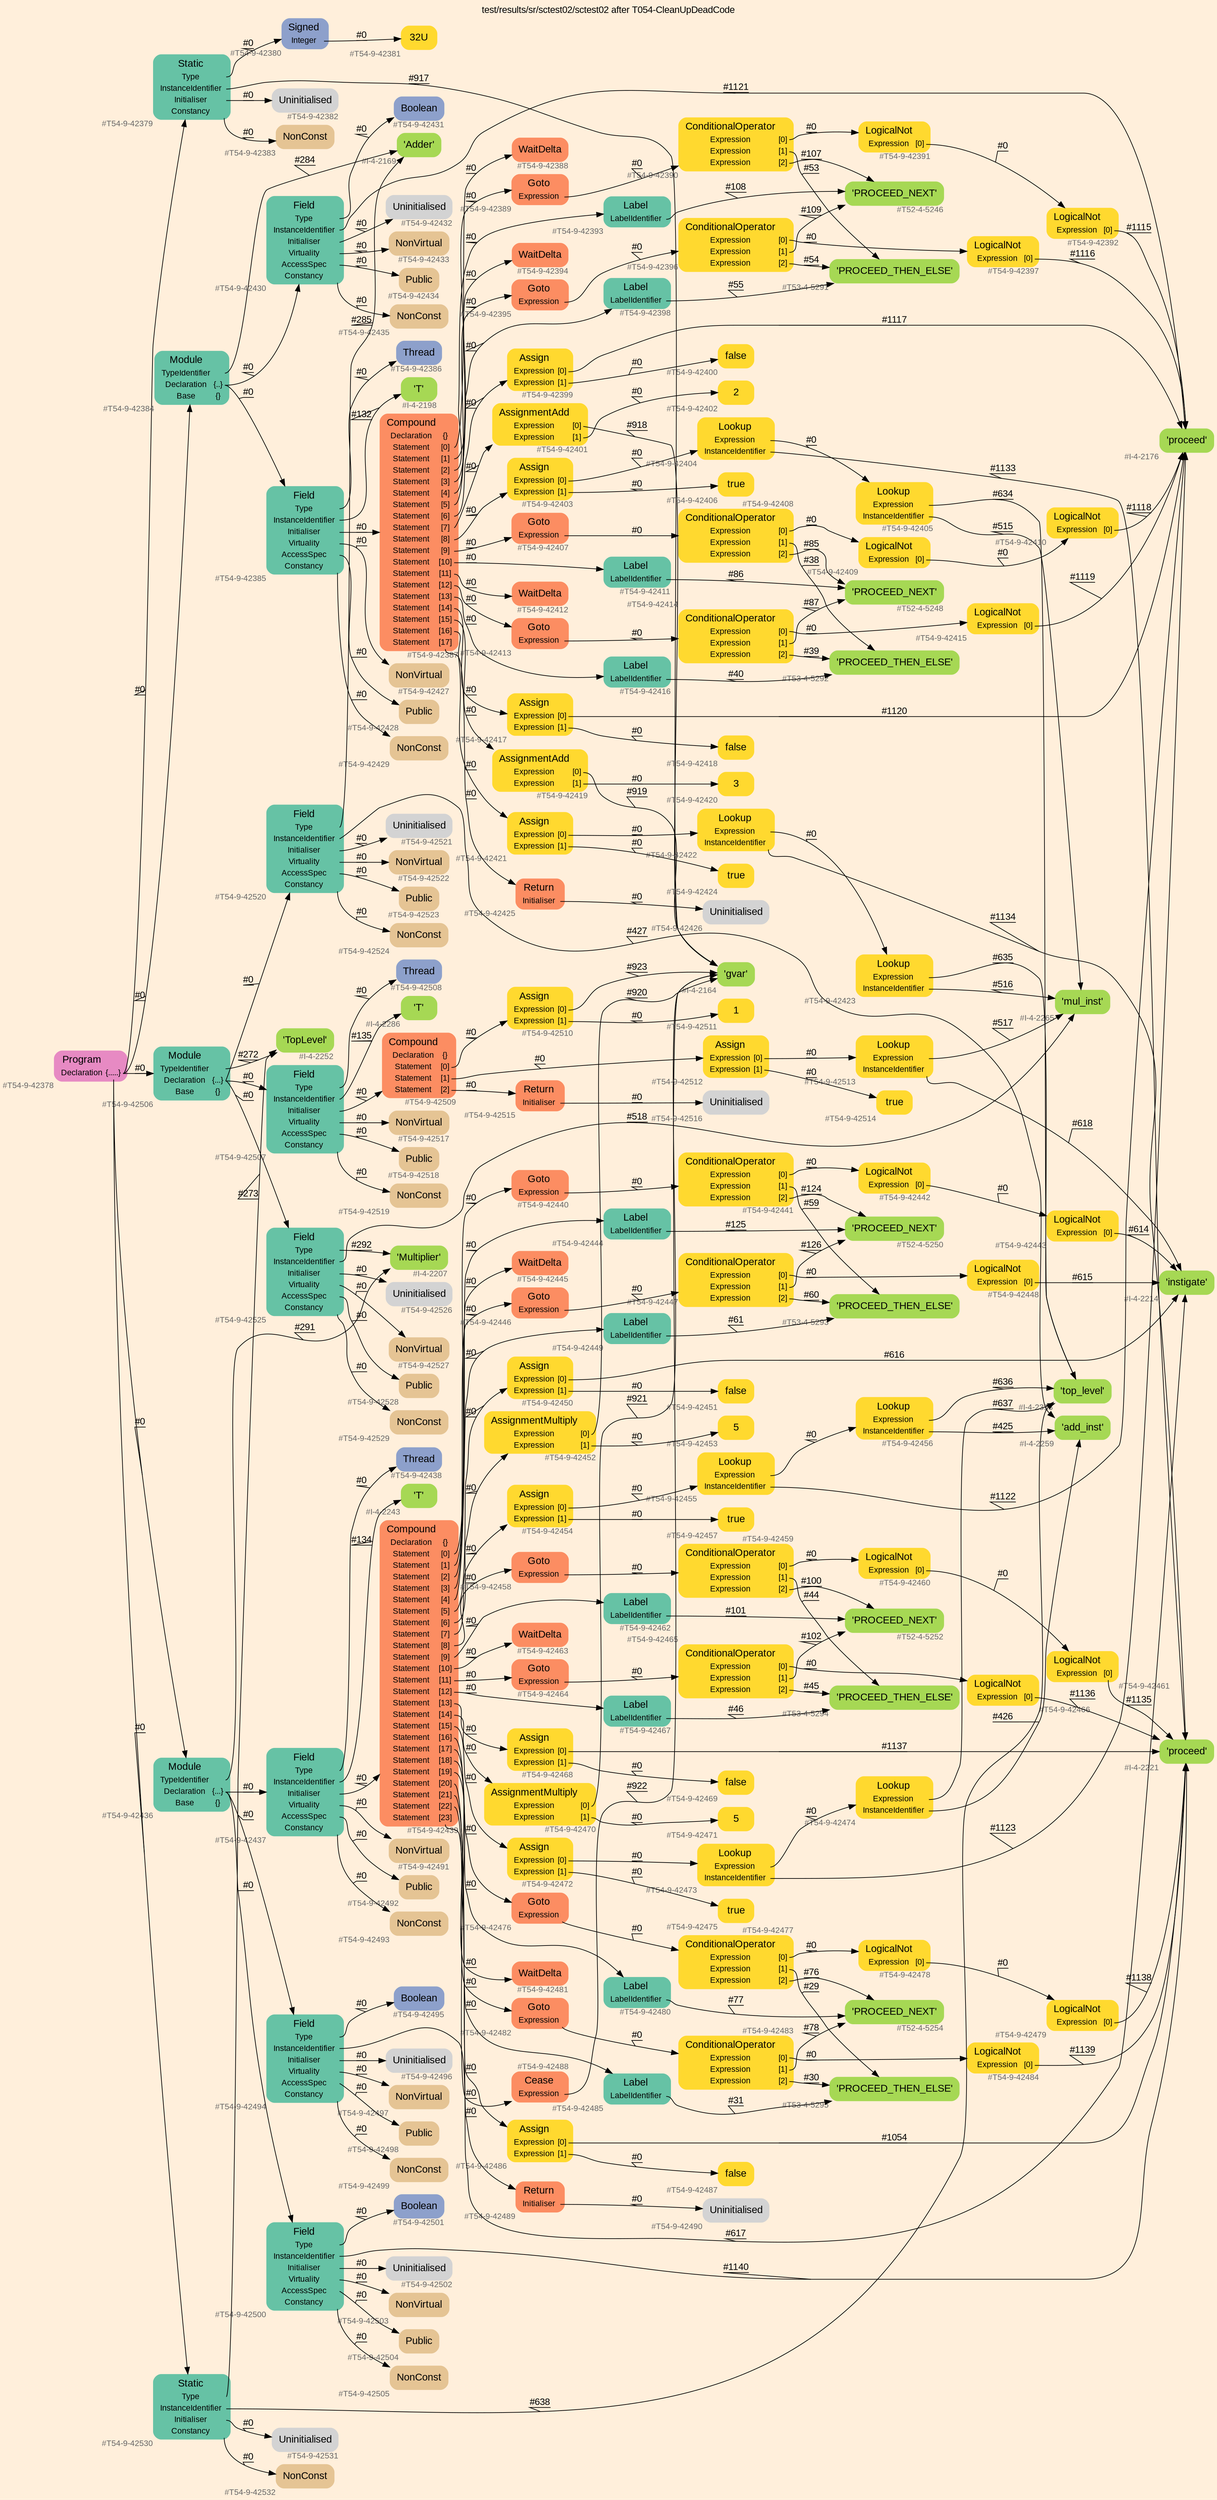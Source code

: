 digraph "test/results/sr/sctest02/sctest02 after T054-CleanUpDeadCode" {
label = "test/results/sr/sctest02/sctest02 after T054-CleanUpDeadCode"
labelloc = t
graph [
    rankdir = "LR"
    ranksep = 0.3
    bgcolor = antiquewhite1
    color = black
    fontcolor = black
    fontname = "Arial"
];
node [
    fontname = "Arial"
];
edge [
    fontname = "Arial"
];

// -------------------- node figure --------------------
// -------- block #T54-9-42378 ----------
"#T54-9-42378" [
    fillcolor = "/set28/4"
    xlabel = "#T54-9-42378"
    fontsize = "12"
    fontcolor = grey40
    shape = "plaintext"
    label = <<TABLE BORDER="0" CELLBORDER="0" CELLSPACING="0">
     <TR><TD><FONT COLOR="black" POINT-SIZE="15">Program</FONT></TD></TR>
     <TR><TD><FONT COLOR="black" POINT-SIZE="12">Declaration</FONT></TD><TD PORT="port0"><FONT COLOR="black" POINT-SIZE="12">{.....}</FONT></TD></TR>
    </TABLE>>
    style = "rounded,filled"
];

// -------- block #T54-9-42379 ----------
"#T54-9-42379" [
    fillcolor = "/set28/1"
    xlabel = "#T54-9-42379"
    fontsize = "12"
    fontcolor = grey40
    shape = "plaintext"
    label = <<TABLE BORDER="0" CELLBORDER="0" CELLSPACING="0">
     <TR><TD><FONT COLOR="black" POINT-SIZE="15">Static</FONT></TD></TR>
     <TR><TD><FONT COLOR="black" POINT-SIZE="12">Type</FONT></TD><TD PORT="port0"></TD></TR>
     <TR><TD><FONT COLOR="black" POINT-SIZE="12">InstanceIdentifier</FONT></TD><TD PORT="port1"></TD></TR>
     <TR><TD><FONT COLOR="black" POINT-SIZE="12">Initialiser</FONT></TD><TD PORT="port2"></TD></TR>
     <TR><TD><FONT COLOR="black" POINT-SIZE="12">Constancy</FONT></TD><TD PORT="port3"></TD></TR>
    </TABLE>>
    style = "rounded,filled"
];

// -------- block #T54-9-42380 ----------
"#T54-9-42380" [
    fillcolor = "/set28/3"
    xlabel = "#T54-9-42380"
    fontsize = "12"
    fontcolor = grey40
    shape = "plaintext"
    label = <<TABLE BORDER="0" CELLBORDER="0" CELLSPACING="0">
     <TR><TD><FONT COLOR="black" POINT-SIZE="15">Signed</FONT></TD></TR>
     <TR><TD><FONT COLOR="black" POINT-SIZE="12">Integer</FONT></TD><TD PORT="port0"></TD></TR>
    </TABLE>>
    style = "rounded,filled"
];

// -------- block #T54-9-42381 ----------
"#T54-9-42381" [
    fillcolor = "/set28/6"
    xlabel = "#T54-9-42381"
    fontsize = "12"
    fontcolor = grey40
    shape = "plaintext"
    label = <<TABLE BORDER="0" CELLBORDER="0" CELLSPACING="0">
     <TR><TD><FONT COLOR="black" POINT-SIZE="15">32U</FONT></TD></TR>
    </TABLE>>
    style = "rounded,filled"
];

// -------- block #I-4-2164 ----------
"#I-4-2164" [
    fillcolor = "/set28/5"
    xlabel = "#I-4-2164"
    fontsize = "12"
    fontcolor = grey40
    shape = "plaintext"
    label = <<TABLE BORDER="0" CELLBORDER="0" CELLSPACING="0">
     <TR><TD><FONT COLOR="black" POINT-SIZE="15">'gvar'</FONT></TD></TR>
    </TABLE>>
    style = "rounded,filled"
];

// -------- block #T54-9-42382 ----------
"#T54-9-42382" [
    xlabel = "#T54-9-42382"
    fontsize = "12"
    fontcolor = grey40
    shape = "plaintext"
    label = <<TABLE BORDER="0" CELLBORDER="0" CELLSPACING="0">
     <TR><TD><FONT COLOR="black" POINT-SIZE="15">Uninitialised</FONT></TD></TR>
    </TABLE>>
    style = "rounded,filled"
];

// -------- block #T54-9-42383 ----------
"#T54-9-42383" [
    fillcolor = "/set28/7"
    xlabel = "#T54-9-42383"
    fontsize = "12"
    fontcolor = grey40
    shape = "plaintext"
    label = <<TABLE BORDER="0" CELLBORDER="0" CELLSPACING="0">
     <TR><TD><FONT COLOR="black" POINT-SIZE="15">NonConst</FONT></TD></TR>
    </TABLE>>
    style = "rounded,filled"
];

// -------- block #T54-9-42384 ----------
"#T54-9-42384" [
    fillcolor = "/set28/1"
    xlabel = "#T54-9-42384"
    fontsize = "12"
    fontcolor = grey40
    shape = "plaintext"
    label = <<TABLE BORDER="0" CELLBORDER="0" CELLSPACING="0">
     <TR><TD><FONT COLOR="black" POINT-SIZE="15">Module</FONT></TD></TR>
     <TR><TD><FONT COLOR="black" POINT-SIZE="12">TypeIdentifier</FONT></TD><TD PORT="port0"></TD></TR>
     <TR><TD><FONT COLOR="black" POINT-SIZE="12">Declaration</FONT></TD><TD PORT="port1"><FONT COLOR="black" POINT-SIZE="12">{..}</FONT></TD></TR>
     <TR><TD><FONT COLOR="black" POINT-SIZE="12">Base</FONT></TD><TD PORT="port2"><FONT COLOR="black" POINT-SIZE="12">{}</FONT></TD></TR>
    </TABLE>>
    style = "rounded,filled"
];

// -------- block #I-4-2169 ----------
"#I-4-2169" [
    fillcolor = "/set28/5"
    xlabel = "#I-4-2169"
    fontsize = "12"
    fontcolor = grey40
    shape = "plaintext"
    label = <<TABLE BORDER="0" CELLBORDER="0" CELLSPACING="0">
     <TR><TD><FONT COLOR="black" POINT-SIZE="15">'Adder'</FONT></TD></TR>
    </TABLE>>
    style = "rounded,filled"
];

// -------- block #T54-9-42385 ----------
"#T54-9-42385" [
    fillcolor = "/set28/1"
    xlabel = "#T54-9-42385"
    fontsize = "12"
    fontcolor = grey40
    shape = "plaintext"
    label = <<TABLE BORDER="0" CELLBORDER="0" CELLSPACING="0">
     <TR><TD><FONT COLOR="black" POINT-SIZE="15">Field</FONT></TD></TR>
     <TR><TD><FONT COLOR="black" POINT-SIZE="12">Type</FONT></TD><TD PORT="port0"></TD></TR>
     <TR><TD><FONT COLOR="black" POINT-SIZE="12">InstanceIdentifier</FONT></TD><TD PORT="port1"></TD></TR>
     <TR><TD><FONT COLOR="black" POINT-SIZE="12">Initialiser</FONT></TD><TD PORT="port2"></TD></TR>
     <TR><TD><FONT COLOR="black" POINT-SIZE="12">Virtuality</FONT></TD><TD PORT="port3"></TD></TR>
     <TR><TD><FONT COLOR="black" POINT-SIZE="12">AccessSpec</FONT></TD><TD PORT="port4"></TD></TR>
     <TR><TD><FONT COLOR="black" POINT-SIZE="12">Constancy</FONT></TD><TD PORT="port5"></TD></TR>
    </TABLE>>
    style = "rounded,filled"
];

// -------- block #T54-9-42386 ----------
"#T54-9-42386" [
    fillcolor = "/set28/3"
    xlabel = "#T54-9-42386"
    fontsize = "12"
    fontcolor = grey40
    shape = "plaintext"
    label = <<TABLE BORDER="0" CELLBORDER="0" CELLSPACING="0">
     <TR><TD><FONT COLOR="black" POINT-SIZE="15">Thread</FONT></TD></TR>
    </TABLE>>
    style = "rounded,filled"
];

// -------- block #I-4-2198 ----------
"#I-4-2198" [
    fillcolor = "/set28/5"
    xlabel = "#I-4-2198"
    fontsize = "12"
    fontcolor = grey40
    shape = "plaintext"
    label = <<TABLE BORDER="0" CELLBORDER="0" CELLSPACING="0">
     <TR><TD><FONT COLOR="black" POINT-SIZE="15">'T'</FONT></TD></TR>
    </TABLE>>
    style = "rounded,filled"
];

// -------- block #T54-9-42387 ----------
"#T54-9-42387" [
    fillcolor = "/set28/2"
    xlabel = "#T54-9-42387"
    fontsize = "12"
    fontcolor = grey40
    shape = "plaintext"
    label = <<TABLE BORDER="0" CELLBORDER="0" CELLSPACING="0">
     <TR><TD><FONT COLOR="black" POINT-SIZE="15">Compound</FONT></TD></TR>
     <TR><TD><FONT COLOR="black" POINT-SIZE="12">Declaration</FONT></TD><TD PORT="port0"><FONT COLOR="black" POINT-SIZE="12">{}</FONT></TD></TR>
     <TR><TD><FONT COLOR="black" POINT-SIZE="12">Statement</FONT></TD><TD PORT="port1"><FONT COLOR="black" POINT-SIZE="12">[0]</FONT></TD></TR>
     <TR><TD><FONT COLOR="black" POINT-SIZE="12">Statement</FONT></TD><TD PORT="port2"><FONT COLOR="black" POINT-SIZE="12">[1]</FONT></TD></TR>
     <TR><TD><FONT COLOR="black" POINT-SIZE="12">Statement</FONT></TD><TD PORT="port3"><FONT COLOR="black" POINT-SIZE="12">[2]</FONT></TD></TR>
     <TR><TD><FONT COLOR="black" POINT-SIZE="12">Statement</FONT></TD><TD PORT="port4"><FONT COLOR="black" POINT-SIZE="12">[3]</FONT></TD></TR>
     <TR><TD><FONT COLOR="black" POINT-SIZE="12">Statement</FONT></TD><TD PORT="port5"><FONT COLOR="black" POINT-SIZE="12">[4]</FONT></TD></TR>
     <TR><TD><FONT COLOR="black" POINT-SIZE="12">Statement</FONT></TD><TD PORT="port6"><FONT COLOR="black" POINT-SIZE="12">[5]</FONT></TD></TR>
     <TR><TD><FONT COLOR="black" POINT-SIZE="12">Statement</FONT></TD><TD PORT="port7"><FONT COLOR="black" POINT-SIZE="12">[6]</FONT></TD></TR>
     <TR><TD><FONT COLOR="black" POINT-SIZE="12">Statement</FONT></TD><TD PORT="port8"><FONT COLOR="black" POINT-SIZE="12">[7]</FONT></TD></TR>
     <TR><TD><FONT COLOR="black" POINT-SIZE="12">Statement</FONT></TD><TD PORT="port9"><FONT COLOR="black" POINT-SIZE="12">[8]</FONT></TD></TR>
     <TR><TD><FONT COLOR="black" POINT-SIZE="12">Statement</FONT></TD><TD PORT="port10"><FONT COLOR="black" POINT-SIZE="12">[9]</FONT></TD></TR>
     <TR><TD><FONT COLOR="black" POINT-SIZE="12">Statement</FONT></TD><TD PORT="port11"><FONT COLOR="black" POINT-SIZE="12">[10]</FONT></TD></TR>
     <TR><TD><FONT COLOR="black" POINT-SIZE="12">Statement</FONT></TD><TD PORT="port12"><FONT COLOR="black" POINT-SIZE="12">[11]</FONT></TD></TR>
     <TR><TD><FONT COLOR="black" POINT-SIZE="12">Statement</FONT></TD><TD PORT="port13"><FONT COLOR="black" POINT-SIZE="12">[12]</FONT></TD></TR>
     <TR><TD><FONT COLOR="black" POINT-SIZE="12">Statement</FONT></TD><TD PORT="port14"><FONT COLOR="black" POINT-SIZE="12">[13]</FONT></TD></TR>
     <TR><TD><FONT COLOR="black" POINT-SIZE="12">Statement</FONT></TD><TD PORT="port15"><FONT COLOR="black" POINT-SIZE="12">[14]</FONT></TD></TR>
     <TR><TD><FONT COLOR="black" POINT-SIZE="12">Statement</FONT></TD><TD PORT="port16"><FONT COLOR="black" POINT-SIZE="12">[15]</FONT></TD></TR>
     <TR><TD><FONT COLOR="black" POINT-SIZE="12">Statement</FONT></TD><TD PORT="port17"><FONT COLOR="black" POINT-SIZE="12">[16]</FONT></TD></TR>
     <TR><TD><FONT COLOR="black" POINT-SIZE="12">Statement</FONT></TD><TD PORT="port18"><FONT COLOR="black" POINT-SIZE="12">[17]</FONT></TD></TR>
    </TABLE>>
    style = "rounded,filled"
];

// -------- block #T54-9-42388 ----------
"#T54-9-42388" [
    fillcolor = "/set28/2"
    xlabel = "#T54-9-42388"
    fontsize = "12"
    fontcolor = grey40
    shape = "plaintext"
    label = <<TABLE BORDER="0" CELLBORDER="0" CELLSPACING="0">
     <TR><TD><FONT COLOR="black" POINT-SIZE="15">WaitDelta</FONT></TD></TR>
    </TABLE>>
    style = "rounded,filled"
];

// -------- block #T54-9-42389 ----------
"#T54-9-42389" [
    fillcolor = "/set28/2"
    xlabel = "#T54-9-42389"
    fontsize = "12"
    fontcolor = grey40
    shape = "plaintext"
    label = <<TABLE BORDER="0" CELLBORDER="0" CELLSPACING="0">
     <TR><TD><FONT COLOR="black" POINT-SIZE="15">Goto</FONT></TD></TR>
     <TR><TD><FONT COLOR="black" POINT-SIZE="12">Expression</FONT></TD><TD PORT="port0"></TD></TR>
    </TABLE>>
    style = "rounded,filled"
];

// -------- block #T54-9-42390 ----------
"#T54-9-42390" [
    fillcolor = "/set28/6"
    xlabel = "#T54-9-42390"
    fontsize = "12"
    fontcolor = grey40
    shape = "plaintext"
    label = <<TABLE BORDER="0" CELLBORDER="0" CELLSPACING="0">
     <TR><TD><FONT COLOR="black" POINT-SIZE="15">ConditionalOperator</FONT></TD></TR>
     <TR><TD><FONT COLOR="black" POINT-SIZE="12">Expression</FONT></TD><TD PORT="port0"><FONT COLOR="black" POINT-SIZE="12">[0]</FONT></TD></TR>
     <TR><TD><FONT COLOR="black" POINT-SIZE="12">Expression</FONT></TD><TD PORT="port1"><FONT COLOR="black" POINT-SIZE="12">[1]</FONT></TD></TR>
     <TR><TD><FONT COLOR="black" POINT-SIZE="12">Expression</FONT></TD><TD PORT="port2"><FONT COLOR="black" POINT-SIZE="12">[2]</FONT></TD></TR>
    </TABLE>>
    style = "rounded,filled"
];

// -------- block #T54-9-42391 ----------
"#T54-9-42391" [
    fillcolor = "/set28/6"
    xlabel = "#T54-9-42391"
    fontsize = "12"
    fontcolor = grey40
    shape = "plaintext"
    label = <<TABLE BORDER="0" CELLBORDER="0" CELLSPACING="0">
     <TR><TD><FONT COLOR="black" POINT-SIZE="15">LogicalNot</FONT></TD></TR>
     <TR><TD><FONT COLOR="black" POINT-SIZE="12">Expression</FONT></TD><TD PORT="port0"><FONT COLOR="black" POINT-SIZE="12">[0]</FONT></TD></TR>
    </TABLE>>
    style = "rounded,filled"
];

// -------- block #T54-9-42392 ----------
"#T54-9-42392" [
    fillcolor = "/set28/6"
    xlabel = "#T54-9-42392"
    fontsize = "12"
    fontcolor = grey40
    shape = "plaintext"
    label = <<TABLE BORDER="0" CELLBORDER="0" CELLSPACING="0">
     <TR><TD><FONT COLOR="black" POINT-SIZE="15">LogicalNot</FONT></TD></TR>
     <TR><TD><FONT COLOR="black" POINT-SIZE="12">Expression</FONT></TD><TD PORT="port0"><FONT COLOR="black" POINT-SIZE="12">[0]</FONT></TD></TR>
    </TABLE>>
    style = "rounded,filled"
];

// -------- block #I-4-2176 ----------
"#I-4-2176" [
    fillcolor = "/set28/5"
    xlabel = "#I-4-2176"
    fontsize = "12"
    fontcolor = grey40
    shape = "plaintext"
    label = <<TABLE BORDER="0" CELLBORDER="0" CELLSPACING="0">
     <TR><TD><FONT COLOR="black" POINT-SIZE="15">'proceed'</FONT></TD></TR>
    </TABLE>>
    style = "rounded,filled"
];

// -------- block #T53-4-5291 ----------
"#T53-4-5291" [
    fillcolor = "/set28/5"
    xlabel = "#T53-4-5291"
    fontsize = "12"
    fontcolor = grey40
    shape = "plaintext"
    label = <<TABLE BORDER="0" CELLBORDER="0" CELLSPACING="0">
     <TR><TD><FONT COLOR="black" POINT-SIZE="15">'PROCEED_THEN_ELSE'</FONT></TD></TR>
    </TABLE>>
    style = "rounded,filled"
];

// -------- block #T52-4-5246 ----------
"#T52-4-5246" [
    fillcolor = "/set28/5"
    xlabel = "#T52-4-5246"
    fontsize = "12"
    fontcolor = grey40
    shape = "plaintext"
    label = <<TABLE BORDER="0" CELLBORDER="0" CELLSPACING="0">
     <TR><TD><FONT COLOR="black" POINT-SIZE="15">'PROCEED_NEXT'</FONT></TD></TR>
    </TABLE>>
    style = "rounded,filled"
];

// -------- block #T54-9-42393 ----------
"#T54-9-42393" [
    fillcolor = "/set28/1"
    xlabel = "#T54-9-42393"
    fontsize = "12"
    fontcolor = grey40
    shape = "plaintext"
    label = <<TABLE BORDER="0" CELLBORDER="0" CELLSPACING="0">
     <TR><TD><FONT COLOR="black" POINT-SIZE="15">Label</FONT></TD></TR>
     <TR><TD><FONT COLOR="black" POINT-SIZE="12">LabelIdentifier</FONT></TD><TD PORT="port0"></TD></TR>
    </TABLE>>
    style = "rounded,filled"
];

// -------- block #T54-9-42394 ----------
"#T54-9-42394" [
    fillcolor = "/set28/2"
    xlabel = "#T54-9-42394"
    fontsize = "12"
    fontcolor = grey40
    shape = "plaintext"
    label = <<TABLE BORDER="0" CELLBORDER="0" CELLSPACING="0">
     <TR><TD><FONT COLOR="black" POINT-SIZE="15">WaitDelta</FONT></TD></TR>
    </TABLE>>
    style = "rounded,filled"
];

// -------- block #T54-9-42395 ----------
"#T54-9-42395" [
    fillcolor = "/set28/2"
    xlabel = "#T54-9-42395"
    fontsize = "12"
    fontcolor = grey40
    shape = "plaintext"
    label = <<TABLE BORDER="0" CELLBORDER="0" CELLSPACING="0">
     <TR><TD><FONT COLOR="black" POINT-SIZE="15">Goto</FONT></TD></TR>
     <TR><TD><FONT COLOR="black" POINT-SIZE="12">Expression</FONT></TD><TD PORT="port0"></TD></TR>
    </TABLE>>
    style = "rounded,filled"
];

// -------- block #T54-9-42396 ----------
"#T54-9-42396" [
    fillcolor = "/set28/6"
    xlabel = "#T54-9-42396"
    fontsize = "12"
    fontcolor = grey40
    shape = "plaintext"
    label = <<TABLE BORDER="0" CELLBORDER="0" CELLSPACING="0">
     <TR><TD><FONT COLOR="black" POINT-SIZE="15">ConditionalOperator</FONT></TD></TR>
     <TR><TD><FONT COLOR="black" POINT-SIZE="12">Expression</FONT></TD><TD PORT="port0"><FONT COLOR="black" POINT-SIZE="12">[0]</FONT></TD></TR>
     <TR><TD><FONT COLOR="black" POINT-SIZE="12">Expression</FONT></TD><TD PORT="port1"><FONT COLOR="black" POINT-SIZE="12">[1]</FONT></TD></TR>
     <TR><TD><FONT COLOR="black" POINT-SIZE="12">Expression</FONT></TD><TD PORT="port2"><FONT COLOR="black" POINT-SIZE="12">[2]</FONT></TD></TR>
    </TABLE>>
    style = "rounded,filled"
];

// -------- block #T54-9-42397 ----------
"#T54-9-42397" [
    fillcolor = "/set28/6"
    xlabel = "#T54-9-42397"
    fontsize = "12"
    fontcolor = grey40
    shape = "plaintext"
    label = <<TABLE BORDER="0" CELLBORDER="0" CELLSPACING="0">
     <TR><TD><FONT COLOR="black" POINT-SIZE="15">LogicalNot</FONT></TD></TR>
     <TR><TD><FONT COLOR="black" POINT-SIZE="12">Expression</FONT></TD><TD PORT="port0"><FONT COLOR="black" POINT-SIZE="12">[0]</FONT></TD></TR>
    </TABLE>>
    style = "rounded,filled"
];

// -------- block #T54-9-42398 ----------
"#T54-9-42398" [
    fillcolor = "/set28/1"
    xlabel = "#T54-9-42398"
    fontsize = "12"
    fontcolor = grey40
    shape = "plaintext"
    label = <<TABLE BORDER="0" CELLBORDER="0" CELLSPACING="0">
     <TR><TD><FONT COLOR="black" POINT-SIZE="15">Label</FONT></TD></TR>
     <TR><TD><FONT COLOR="black" POINT-SIZE="12">LabelIdentifier</FONT></TD><TD PORT="port0"></TD></TR>
    </TABLE>>
    style = "rounded,filled"
];

// -------- block #T54-9-42399 ----------
"#T54-9-42399" [
    fillcolor = "/set28/6"
    xlabel = "#T54-9-42399"
    fontsize = "12"
    fontcolor = grey40
    shape = "plaintext"
    label = <<TABLE BORDER="0" CELLBORDER="0" CELLSPACING="0">
     <TR><TD><FONT COLOR="black" POINT-SIZE="15">Assign</FONT></TD></TR>
     <TR><TD><FONT COLOR="black" POINT-SIZE="12">Expression</FONT></TD><TD PORT="port0"><FONT COLOR="black" POINT-SIZE="12">[0]</FONT></TD></TR>
     <TR><TD><FONT COLOR="black" POINT-SIZE="12">Expression</FONT></TD><TD PORT="port1"><FONT COLOR="black" POINT-SIZE="12">[1]</FONT></TD></TR>
    </TABLE>>
    style = "rounded,filled"
];

// -------- block #T54-9-42400 ----------
"#T54-9-42400" [
    fillcolor = "/set28/6"
    xlabel = "#T54-9-42400"
    fontsize = "12"
    fontcolor = grey40
    shape = "plaintext"
    label = <<TABLE BORDER="0" CELLBORDER="0" CELLSPACING="0">
     <TR><TD><FONT COLOR="black" POINT-SIZE="15">false</FONT></TD></TR>
    </TABLE>>
    style = "rounded,filled"
];

// -------- block #T54-9-42401 ----------
"#T54-9-42401" [
    fillcolor = "/set28/6"
    xlabel = "#T54-9-42401"
    fontsize = "12"
    fontcolor = grey40
    shape = "plaintext"
    label = <<TABLE BORDER="0" CELLBORDER="0" CELLSPACING="0">
     <TR><TD><FONT COLOR="black" POINT-SIZE="15">AssignmentAdd</FONT></TD></TR>
     <TR><TD><FONT COLOR="black" POINT-SIZE="12">Expression</FONT></TD><TD PORT="port0"><FONT COLOR="black" POINT-SIZE="12">[0]</FONT></TD></TR>
     <TR><TD><FONT COLOR="black" POINT-SIZE="12">Expression</FONT></TD><TD PORT="port1"><FONT COLOR="black" POINT-SIZE="12">[1]</FONT></TD></TR>
    </TABLE>>
    style = "rounded,filled"
];

// -------- block #T54-9-42402 ----------
"#T54-9-42402" [
    fillcolor = "/set28/6"
    xlabel = "#T54-9-42402"
    fontsize = "12"
    fontcolor = grey40
    shape = "plaintext"
    label = <<TABLE BORDER="0" CELLBORDER="0" CELLSPACING="0">
     <TR><TD><FONT COLOR="black" POINT-SIZE="15">2</FONT></TD></TR>
    </TABLE>>
    style = "rounded,filled"
];

// -------- block #T54-9-42403 ----------
"#T54-9-42403" [
    fillcolor = "/set28/6"
    xlabel = "#T54-9-42403"
    fontsize = "12"
    fontcolor = grey40
    shape = "plaintext"
    label = <<TABLE BORDER="0" CELLBORDER="0" CELLSPACING="0">
     <TR><TD><FONT COLOR="black" POINT-SIZE="15">Assign</FONT></TD></TR>
     <TR><TD><FONT COLOR="black" POINT-SIZE="12">Expression</FONT></TD><TD PORT="port0"><FONT COLOR="black" POINT-SIZE="12">[0]</FONT></TD></TR>
     <TR><TD><FONT COLOR="black" POINT-SIZE="12">Expression</FONT></TD><TD PORT="port1"><FONT COLOR="black" POINT-SIZE="12">[1]</FONT></TD></TR>
    </TABLE>>
    style = "rounded,filled"
];

// -------- block #T54-9-42404 ----------
"#T54-9-42404" [
    fillcolor = "/set28/6"
    xlabel = "#T54-9-42404"
    fontsize = "12"
    fontcolor = grey40
    shape = "plaintext"
    label = <<TABLE BORDER="0" CELLBORDER="0" CELLSPACING="0">
     <TR><TD><FONT COLOR="black" POINT-SIZE="15">Lookup</FONT></TD></TR>
     <TR><TD><FONT COLOR="black" POINT-SIZE="12">Expression</FONT></TD><TD PORT="port0"></TD></TR>
     <TR><TD><FONT COLOR="black" POINT-SIZE="12">InstanceIdentifier</FONT></TD><TD PORT="port1"></TD></TR>
    </TABLE>>
    style = "rounded,filled"
];

// -------- block #T54-9-42405 ----------
"#T54-9-42405" [
    fillcolor = "/set28/6"
    xlabel = "#T54-9-42405"
    fontsize = "12"
    fontcolor = grey40
    shape = "plaintext"
    label = <<TABLE BORDER="0" CELLBORDER="0" CELLSPACING="0">
     <TR><TD><FONT COLOR="black" POINT-SIZE="15">Lookup</FONT></TD></TR>
     <TR><TD><FONT COLOR="black" POINT-SIZE="12">Expression</FONT></TD><TD PORT="port0"></TD></TR>
     <TR><TD><FONT COLOR="black" POINT-SIZE="12">InstanceIdentifier</FONT></TD><TD PORT="port1"></TD></TR>
    </TABLE>>
    style = "rounded,filled"
];

// -------- block #I-4-2313 ----------
"#I-4-2313" [
    fillcolor = "/set28/5"
    xlabel = "#I-4-2313"
    fontsize = "12"
    fontcolor = grey40
    shape = "plaintext"
    label = <<TABLE BORDER="0" CELLBORDER="0" CELLSPACING="0">
     <TR><TD><FONT COLOR="black" POINT-SIZE="15">'top_level'</FONT></TD></TR>
    </TABLE>>
    style = "rounded,filled"
];

// -------- block #I-4-2265 ----------
"#I-4-2265" [
    fillcolor = "/set28/5"
    xlabel = "#I-4-2265"
    fontsize = "12"
    fontcolor = grey40
    shape = "plaintext"
    label = <<TABLE BORDER="0" CELLBORDER="0" CELLSPACING="0">
     <TR><TD><FONT COLOR="black" POINT-SIZE="15">'mul_inst'</FONT></TD></TR>
    </TABLE>>
    style = "rounded,filled"
];

// -------- block #I-4-2221 ----------
"#I-4-2221" [
    fillcolor = "/set28/5"
    xlabel = "#I-4-2221"
    fontsize = "12"
    fontcolor = grey40
    shape = "plaintext"
    label = <<TABLE BORDER="0" CELLBORDER="0" CELLSPACING="0">
     <TR><TD><FONT COLOR="black" POINT-SIZE="15">'proceed'</FONT></TD></TR>
    </TABLE>>
    style = "rounded,filled"
];

// -------- block #T54-9-42406 ----------
"#T54-9-42406" [
    fillcolor = "/set28/6"
    xlabel = "#T54-9-42406"
    fontsize = "12"
    fontcolor = grey40
    shape = "plaintext"
    label = <<TABLE BORDER="0" CELLBORDER="0" CELLSPACING="0">
     <TR><TD><FONT COLOR="black" POINT-SIZE="15">true</FONT></TD></TR>
    </TABLE>>
    style = "rounded,filled"
];

// -------- block #T54-9-42407 ----------
"#T54-9-42407" [
    fillcolor = "/set28/2"
    xlabel = "#T54-9-42407"
    fontsize = "12"
    fontcolor = grey40
    shape = "plaintext"
    label = <<TABLE BORDER="0" CELLBORDER="0" CELLSPACING="0">
     <TR><TD><FONT COLOR="black" POINT-SIZE="15">Goto</FONT></TD></TR>
     <TR><TD><FONT COLOR="black" POINT-SIZE="12">Expression</FONT></TD><TD PORT="port0"></TD></TR>
    </TABLE>>
    style = "rounded,filled"
];

// -------- block #T54-9-42408 ----------
"#T54-9-42408" [
    fillcolor = "/set28/6"
    xlabel = "#T54-9-42408"
    fontsize = "12"
    fontcolor = grey40
    shape = "plaintext"
    label = <<TABLE BORDER="0" CELLBORDER="0" CELLSPACING="0">
     <TR><TD><FONT COLOR="black" POINT-SIZE="15">ConditionalOperator</FONT></TD></TR>
     <TR><TD><FONT COLOR="black" POINT-SIZE="12">Expression</FONT></TD><TD PORT="port0"><FONT COLOR="black" POINT-SIZE="12">[0]</FONT></TD></TR>
     <TR><TD><FONT COLOR="black" POINT-SIZE="12">Expression</FONT></TD><TD PORT="port1"><FONT COLOR="black" POINT-SIZE="12">[1]</FONT></TD></TR>
     <TR><TD><FONT COLOR="black" POINT-SIZE="12">Expression</FONT></TD><TD PORT="port2"><FONT COLOR="black" POINT-SIZE="12">[2]</FONT></TD></TR>
    </TABLE>>
    style = "rounded,filled"
];

// -------- block #T54-9-42409 ----------
"#T54-9-42409" [
    fillcolor = "/set28/6"
    xlabel = "#T54-9-42409"
    fontsize = "12"
    fontcolor = grey40
    shape = "plaintext"
    label = <<TABLE BORDER="0" CELLBORDER="0" CELLSPACING="0">
     <TR><TD><FONT COLOR="black" POINT-SIZE="15">LogicalNot</FONT></TD></TR>
     <TR><TD><FONT COLOR="black" POINT-SIZE="12">Expression</FONT></TD><TD PORT="port0"><FONT COLOR="black" POINT-SIZE="12">[0]</FONT></TD></TR>
    </TABLE>>
    style = "rounded,filled"
];

// -------- block #T54-9-42410 ----------
"#T54-9-42410" [
    fillcolor = "/set28/6"
    xlabel = "#T54-9-42410"
    fontsize = "12"
    fontcolor = grey40
    shape = "plaintext"
    label = <<TABLE BORDER="0" CELLBORDER="0" CELLSPACING="0">
     <TR><TD><FONT COLOR="black" POINT-SIZE="15">LogicalNot</FONT></TD></TR>
     <TR><TD><FONT COLOR="black" POINT-SIZE="12">Expression</FONT></TD><TD PORT="port0"><FONT COLOR="black" POINT-SIZE="12">[0]</FONT></TD></TR>
    </TABLE>>
    style = "rounded,filled"
];

// -------- block #T53-4-5292 ----------
"#T53-4-5292" [
    fillcolor = "/set28/5"
    xlabel = "#T53-4-5292"
    fontsize = "12"
    fontcolor = grey40
    shape = "plaintext"
    label = <<TABLE BORDER="0" CELLBORDER="0" CELLSPACING="0">
     <TR><TD><FONT COLOR="black" POINT-SIZE="15">'PROCEED_THEN_ELSE'</FONT></TD></TR>
    </TABLE>>
    style = "rounded,filled"
];

// -------- block #T52-4-5248 ----------
"#T52-4-5248" [
    fillcolor = "/set28/5"
    xlabel = "#T52-4-5248"
    fontsize = "12"
    fontcolor = grey40
    shape = "plaintext"
    label = <<TABLE BORDER="0" CELLBORDER="0" CELLSPACING="0">
     <TR><TD><FONT COLOR="black" POINT-SIZE="15">'PROCEED_NEXT'</FONT></TD></TR>
    </TABLE>>
    style = "rounded,filled"
];

// -------- block #T54-9-42411 ----------
"#T54-9-42411" [
    fillcolor = "/set28/1"
    xlabel = "#T54-9-42411"
    fontsize = "12"
    fontcolor = grey40
    shape = "plaintext"
    label = <<TABLE BORDER="0" CELLBORDER="0" CELLSPACING="0">
     <TR><TD><FONT COLOR="black" POINT-SIZE="15">Label</FONT></TD></TR>
     <TR><TD><FONT COLOR="black" POINT-SIZE="12">LabelIdentifier</FONT></TD><TD PORT="port0"></TD></TR>
    </TABLE>>
    style = "rounded,filled"
];

// -------- block #T54-9-42412 ----------
"#T54-9-42412" [
    fillcolor = "/set28/2"
    xlabel = "#T54-9-42412"
    fontsize = "12"
    fontcolor = grey40
    shape = "plaintext"
    label = <<TABLE BORDER="0" CELLBORDER="0" CELLSPACING="0">
     <TR><TD><FONT COLOR="black" POINT-SIZE="15">WaitDelta</FONT></TD></TR>
    </TABLE>>
    style = "rounded,filled"
];

// -------- block #T54-9-42413 ----------
"#T54-9-42413" [
    fillcolor = "/set28/2"
    xlabel = "#T54-9-42413"
    fontsize = "12"
    fontcolor = grey40
    shape = "plaintext"
    label = <<TABLE BORDER="0" CELLBORDER="0" CELLSPACING="0">
     <TR><TD><FONT COLOR="black" POINT-SIZE="15">Goto</FONT></TD></TR>
     <TR><TD><FONT COLOR="black" POINT-SIZE="12">Expression</FONT></TD><TD PORT="port0"></TD></TR>
    </TABLE>>
    style = "rounded,filled"
];

// -------- block #T54-9-42414 ----------
"#T54-9-42414" [
    fillcolor = "/set28/6"
    xlabel = "#T54-9-42414"
    fontsize = "12"
    fontcolor = grey40
    shape = "plaintext"
    label = <<TABLE BORDER="0" CELLBORDER="0" CELLSPACING="0">
     <TR><TD><FONT COLOR="black" POINT-SIZE="15">ConditionalOperator</FONT></TD></TR>
     <TR><TD><FONT COLOR="black" POINT-SIZE="12">Expression</FONT></TD><TD PORT="port0"><FONT COLOR="black" POINT-SIZE="12">[0]</FONT></TD></TR>
     <TR><TD><FONT COLOR="black" POINT-SIZE="12">Expression</FONT></TD><TD PORT="port1"><FONT COLOR="black" POINT-SIZE="12">[1]</FONT></TD></TR>
     <TR><TD><FONT COLOR="black" POINT-SIZE="12">Expression</FONT></TD><TD PORT="port2"><FONT COLOR="black" POINT-SIZE="12">[2]</FONT></TD></TR>
    </TABLE>>
    style = "rounded,filled"
];

// -------- block #T54-9-42415 ----------
"#T54-9-42415" [
    fillcolor = "/set28/6"
    xlabel = "#T54-9-42415"
    fontsize = "12"
    fontcolor = grey40
    shape = "plaintext"
    label = <<TABLE BORDER="0" CELLBORDER="0" CELLSPACING="0">
     <TR><TD><FONT COLOR="black" POINT-SIZE="15">LogicalNot</FONT></TD></TR>
     <TR><TD><FONT COLOR="black" POINT-SIZE="12">Expression</FONT></TD><TD PORT="port0"><FONT COLOR="black" POINT-SIZE="12">[0]</FONT></TD></TR>
    </TABLE>>
    style = "rounded,filled"
];

// -------- block #T54-9-42416 ----------
"#T54-9-42416" [
    fillcolor = "/set28/1"
    xlabel = "#T54-9-42416"
    fontsize = "12"
    fontcolor = grey40
    shape = "plaintext"
    label = <<TABLE BORDER="0" CELLBORDER="0" CELLSPACING="0">
     <TR><TD><FONT COLOR="black" POINT-SIZE="15">Label</FONT></TD></TR>
     <TR><TD><FONT COLOR="black" POINT-SIZE="12">LabelIdentifier</FONT></TD><TD PORT="port0"></TD></TR>
    </TABLE>>
    style = "rounded,filled"
];

// -------- block #T54-9-42417 ----------
"#T54-9-42417" [
    fillcolor = "/set28/6"
    xlabel = "#T54-9-42417"
    fontsize = "12"
    fontcolor = grey40
    shape = "plaintext"
    label = <<TABLE BORDER="0" CELLBORDER="0" CELLSPACING="0">
     <TR><TD><FONT COLOR="black" POINT-SIZE="15">Assign</FONT></TD></TR>
     <TR><TD><FONT COLOR="black" POINT-SIZE="12">Expression</FONT></TD><TD PORT="port0"><FONT COLOR="black" POINT-SIZE="12">[0]</FONT></TD></TR>
     <TR><TD><FONT COLOR="black" POINT-SIZE="12">Expression</FONT></TD><TD PORT="port1"><FONT COLOR="black" POINT-SIZE="12">[1]</FONT></TD></TR>
    </TABLE>>
    style = "rounded,filled"
];

// -------- block #T54-9-42418 ----------
"#T54-9-42418" [
    fillcolor = "/set28/6"
    xlabel = "#T54-9-42418"
    fontsize = "12"
    fontcolor = grey40
    shape = "plaintext"
    label = <<TABLE BORDER="0" CELLBORDER="0" CELLSPACING="0">
     <TR><TD><FONT COLOR="black" POINT-SIZE="15">false</FONT></TD></TR>
    </TABLE>>
    style = "rounded,filled"
];

// -------- block #T54-9-42419 ----------
"#T54-9-42419" [
    fillcolor = "/set28/6"
    xlabel = "#T54-9-42419"
    fontsize = "12"
    fontcolor = grey40
    shape = "plaintext"
    label = <<TABLE BORDER="0" CELLBORDER="0" CELLSPACING="0">
     <TR><TD><FONT COLOR="black" POINT-SIZE="15">AssignmentAdd</FONT></TD></TR>
     <TR><TD><FONT COLOR="black" POINT-SIZE="12">Expression</FONT></TD><TD PORT="port0"><FONT COLOR="black" POINT-SIZE="12">[0]</FONT></TD></TR>
     <TR><TD><FONT COLOR="black" POINT-SIZE="12">Expression</FONT></TD><TD PORT="port1"><FONT COLOR="black" POINT-SIZE="12">[1]</FONT></TD></TR>
    </TABLE>>
    style = "rounded,filled"
];

// -------- block #T54-9-42420 ----------
"#T54-9-42420" [
    fillcolor = "/set28/6"
    xlabel = "#T54-9-42420"
    fontsize = "12"
    fontcolor = grey40
    shape = "plaintext"
    label = <<TABLE BORDER="0" CELLBORDER="0" CELLSPACING="0">
     <TR><TD><FONT COLOR="black" POINT-SIZE="15">3</FONT></TD></TR>
    </TABLE>>
    style = "rounded,filled"
];

// -------- block #T54-9-42421 ----------
"#T54-9-42421" [
    fillcolor = "/set28/6"
    xlabel = "#T54-9-42421"
    fontsize = "12"
    fontcolor = grey40
    shape = "plaintext"
    label = <<TABLE BORDER="0" CELLBORDER="0" CELLSPACING="0">
     <TR><TD><FONT COLOR="black" POINT-SIZE="15">Assign</FONT></TD></TR>
     <TR><TD><FONT COLOR="black" POINT-SIZE="12">Expression</FONT></TD><TD PORT="port0"><FONT COLOR="black" POINT-SIZE="12">[0]</FONT></TD></TR>
     <TR><TD><FONT COLOR="black" POINT-SIZE="12">Expression</FONT></TD><TD PORT="port1"><FONT COLOR="black" POINT-SIZE="12">[1]</FONT></TD></TR>
    </TABLE>>
    style = "rounded,filled"
];

// -------- block #T54-9-42422 ----------
"#T54-9-42422" [
    fillcolor = "/set28/6"
    xlabel = "#T54-9-42422"
    fontsize = "12"
    fontcolor = grey40
    shape = "plaintext"
    label = <<TABLE BORDER="0" CELLBORDER="0" CELLSPACING="0">
     <TR><TD><FONT COLOR="black" POINT-SIZE="15">Lookup</FONT></TD></TR>
     <TR><TD><FONT COLOR="black" POINT-SIZE="12">Expression</FONT></TD><TD PORT="port0"></TD></TR>
     <TR><TD><FONT COLOR="black" POINT-SIZE="12">InstanceIdentifier</FONT></TD><TD PORT="port1"></TD></TR>
    </TABLE>>
    style = "rounded,filled"
];

// -------- block #T54-9-42423 ----------
"#T54-9-42423" [
    fillcolor = "/set28/6"
    xlabel = "#T54-9-42423"
    fontsize = "12"
    fontcolor = grey40
    shape = "plaintext"
    label = <<TABLE BORDER="0" CELLBORDER="0" CELLSPACING="0">
     <TR><TD><FONT COLOR="black" POINT-SIZE="15">Lookup</FONT></TD></TR>
     <TR><TD><FONT COLOR="black" POINT-SIZE="12">Expression</FONT></TD><TD PORT="port0"></TD></TR>
     <TR><TD><FONT COLOR="black" POINT-SIZE="12">InstanceIdentifier</FONT></TD><TD PORT="port1"></TD></TR>
    </TABLE>>
    style = "rounded,filled"
];

// -------- block #T54-9-42424 ----------
"#T54-9-42424" [
    fillcolor = "/set28/6"
    xlabel = "#T54-9-42424"
    fontsize = "12"
    fontcolor = grey40
    shape = "plaintext"
    label = <<TABLE BORDER="0" CELLBORDER="0" CELLSPACING="0">
     <TR><TD><FONT COLOR="black" POINT-SIZE="15">true</FONT></TD></TR>
    </TABLE>>
    style = "rounded,filled"
];

// -------- block #T54-9-42425 ----------
"#T54-9-42425" [
    fillcolor = "/set28/2"
    xlabel = "#T54-9-42425"
    fontsize = "12"
    fontcolor = grey40
    shape = "plaintext"
    label = <<TABLE BORDER="0" CELLBORDER="0" CELLSPACING="0">
     <TR><TD><FONT COLOR="black" POINT-SIZE="15">Return</FONT></TD></TR>
     <TR><TD><FONT COLOR="black" POINT-SIZE="12">Initialiser</FONT></TD><TD PORT="port0"></TD></TR>
    </TABLE>>
    style = "rounded,filled"
];

// -------- block #T54-9-42426 ----------
"#T54-9-42426" [
    xlabel = "#T54-9-42426"
    fontsize = "12"
    fontcolor = grey40
    shape = "plaintext"
    label = <<TABLE BORDER="0" CELLBORDER="0" CELLSPACING="0">
     <TR><TD><FONT COLOR="black" POINT-SIZE="15">Uninitialised</FONT></TD></TR>
    </TABLE>>
    style = "rounded,filled"
];

// -------- block #T54-9-42427 ----------
"#T54-9-42427" [
    fillcolor = "/set28/7"
    xlabel = "#T54-9-42427"
    fontsize = "12"
    fontcolor = grey40
    shape = "plaintext"
    label = <<TABLE BORDER="0" CELLBORDER="0" CELLSPACING="0">
     <TR><TD><FONT COLOR="black" POINT-SIZE="15">NonVirtual</FONT></TD></TR>
    </TABLE>>
    style = "rounded,filled"
];

// -------- block #T54-9-42428 ----------
"#T54-9-42428" [
    fillcolor = "/set28/7"
    xlabel = "#T54-9-42428"
    fontsize = "12"
    fontcolor = grey40
    shape = "plaintext"
    label = <<TABLE BORDER="0" CELLBORDER="0" CELLSPACING="0">
     <TR><TD><FONT COLOR="black" POINT-SIZE="15">Public</FONT></TD></TR>
    </TABLE>>
    style = "rounded,filled"
];

// -------- block #T54-9-42429 ----------
"#T54-9-42429" [
    fillcolor = "/set28/7"
    xlabel = "#T54-9-42429"
    fontsize = "12"
    fontcolor = grey40
    shape = "plaintext"
    label = <<TABLE BORDER="0" CELLBORDER="0" CELLSPACING="0">
     <TR><TD><FONT COLOR="black" POINT-SIZE="15">NonConst</FONT></TD></TR>
    </TABLE>>
    style = "rounded,filled"
];

// -------- block #T54-9-42430 ----------
"#T54-9-42430" [
    fillcolor = "/set28/1"
    xlabel = "#T54-9-42430"
    fontsize = "12"
    fontcolor = grey40
    shape = "plaintext"
    label = <<TABLE BORDER="0" CELLBORDER="0" CELLSPACING="0">
     <TR><TD><FONT COLOR="black" POINT-SIZE="15">Field</FONT></TD></TR>
     <TR><TD><FONT COLOR="black" POINT-SIZE="12">Type</FONT></TD><TD PORT="port0"></TD></TR>
     <TR><TD><FONT COLOR="black" POINT-SIZE="12">InstanceIdentifier</FONT></TD><TD PORT="port1"></TD></TR>
     <TR><TD><FONT COLOR="black" POINT-SIZE="12">Initialiser</FONT></TD><TD PORT="port2"></TD></TR>
     <TR><TD><FONT COLOR="black" POINT-SIZE="12">Virtuality</FONT></TD><TD PORT="port3"></TD></TR>
     <TR><TD><FONT COLOR="black" POINT-SIZE="12">AccessSpec</FONT></TD><TD PORT="port4"></TD></TR>
     <TR><TD><FONT COLOR="black" POINT-SIZE="12">Constancy</FONT></TD><TD PORT="port5"></TD></TR>
    </TABLE>>
    style = "rounded,filled"
];

// -------- block #T54-9-42431 ----------
"#T54-9-42431" [
    fillcolor = "/set28/3"
    xlabel = "#T54-9-42431"
    fontsize = "12"
    fontcolor = grey40
    shape = "plaintext"
    label = <<TABLE BORDER="0" CELLBORDER="0" CELLSPACING="0">
     <TR><TD><FONT COLOR="black" POINT-SIZE="15">Boolean</FONT></TD></TR>
    </TABLE>>
    style = "rounded,filled"
];

// -------- block #T54-9-42432 ----------
"#T54-9-42432" [
    xlabel = "#T54-9-42432"
    fontsize = "12"
    fontcolor = grey40
    shape = "plaintext"
    label = <<TABLE BORDER="0" CELLBORDER="0" CELLSPACING="0">
     <TR><TD><FONT COLOR="black" POINT-SIZE="15">Uninitialised</FONT></TD></TR>
    </TABLE>>
    style = "rounded,filled"
];

// -------- block #T54-9-42433 ----------
"#T54-9-42433" [
    fillcolor = "/set28/7"
    xlabel = "#T54-9-42433"
    fontsize = "12"
    fontcolor = grey40
    shape = "plaintext"
    label = <<TABLE BORDER="0" CELLBORDER="0" CELLSPACING="0">
     <TR><TD><FONT COLOR="black" POINT-SIZE="15">NonVirtual</FONT></TD></TR>
    </TABLE>>
    style = "rounded,filled"
];

// -------- block #T54-9-42434 ----------
"#T54-9-42434" [
    fillcolor = "/set28/7"
    xlabel = "#T54-9-42434"
    fontsize = "12"
    fontcolor = grey40
    shape = "plaintext"
    label = <<TABLE BORDER="0" CELLBORDER="0" CELLSPACING="0">
     <TR><TD><FONT COLOR="black" POINT-SIZE="15">Public</FONT></TD></TR>
    </TABLE>>
    style = "rounded,filled"
];

// -------- block #T54-9-42435 ----------
"#T54-9-42435" [
    fillcolor = "/set28/7"
    xlabel = "#T54-9-42435"
    fontsize = "12"
    fontcolor = grey40
    shape = "plaintext"
    label = <<TABLE BORDER="0" CELLBORDER="0" CELLSPACING="0">
     <TR><TD><FONT COLOR="black" POINT-SIZE="15">NonConst</FONT></TD></TR>
    </TABLE>>
    style = "rounded,filled"
];

// -------- block #T54-9-42436 ----------
"#T54-9-42436" [
    fillcolor = "/set28/1"
    xlabel = "#T54-9-42436"
    fontsize = "12"
    fontcolor = grey40
    shape = "plaintext"
    label = <<TABLE BORDER="0" CELLBORDER="0" CELLSPACING="0">
     <TR><TD><FONT COLOR="black" POINT-SIZE="15">Module</FONT></TD></TR>
     <TR><TD><FONT COLOR="black" POINT-SIZE="12">TypeIdentifier</FONT></TD><TD PORT="port0"></TD></TR>
     <TR><TD><FONT COLOR="black" POINT-SIZE="12">Declaration</FONT></TD><TD PORT="port1"><FONT COLOR="black" POINT-SIZE="12">{...}</FONT></TD></TR>
     <TR><TD><FONT COLOR="black" POINT-SIZE="12">Base</FONT></TD><TD PORT="port2"><FONT COLOR="black" POINT-SIZE="12">{}</FONT></TD></TR>
    </TABLE>>
    style = "rounded,filled"
];

// -------- block #I-4-2207 ----------
"#I-4-2207" [
    fillcolor = "/set28/5"
    xlabel = "#I-4-2207"
    fontsize = "12"
    fontcolor = grey40
    shape = "plaintext"
    label = <<TABLE BORDER="0" CELLBORDER="0" CELLSPACING="0">
     <TR><TD><FONT COLOR="black" POINT-SIZE="15">'Multiplier'</FONT></TD></TR>
    </TABLE>>
    style = "rounded,filled"
];

// -------- block #T54-9-42437 ----------
"#T54-9-42437" [
    fillcolor = "/set28/1"
    xlabel = "#T54-9-42437"
    fontsize = "12"
    fontcolor = grey40
    shape = "plaintext"
    label = <<TABLE BORDER="0" CELLBORDER="0" CELLSPACING="0">
     <TR><TD><FONT COLOR="black" POINT-SIZE="15">Field</FONT></TD></TR>
     <TR><TD><FONT COLOR="black" POINT-SIZE="12">Type</FONT></TD><TD PORT="port0"></TD></TR>
     <TR><TD><FONT COLOR="black" POINT-SIZE="12">InstanceIdentifier</FONT></TD><TD PORT="port1"></TD></TR>
     <TR><TD><FONT COLOR="black" POINT-SIZE="12">Initialiser</FONT></TD><TD PORT="port2"></TD></TR>
     <TR><TD><FONT COLOR="black" POINT-SIZE="12">Virtuality</FONT></TD><TD PORT="port3"></TD></TR>
     <TR><TD><FONT COLOR="black" POINT-SIZE="12">AccessSpec</FONT></TD><TD PORT="port4"></TD></TR>
     <TR><TD><FONT COLOR="black" POINT-SIZE="12">Constancy</FONT></TD><TD PORT="port5"></TD></TR>
    </TABLE>>
    style = "rounded,filled"
];

// -------- block #T54-9-42438 ----------
"#T54-9-42438" [
    fillcolor = "/set28/3"
    xlabel = "#T54-9-42438"
    fontsize = "12"
    fontcolor = grey40
    shape = "plaintext"
    label = <<TABLE BORDER="0" CELLBORDER="0" CELLSPACING="0">
     <TR><TD><FONT COLOR="black" POINT-SIZE="15">Thread</FONT></TD></TR>
    </TABLE>>
    style = "rounded,filled"
];

// -------- block #I-4-2243 ----------
"#I-4-2243" [
    fillcolor = "/set28/5"
    xlabel = "#I-4-2243"
    fontsize = "12"
    fontcolor = grey40
    shape = "plaintext"
    label = <<TABLE BORDER="0" CELLBORDER="0" CELLSPACING="0">
     <TR><TD><FONT COLOR="black" POINT-SIZE="15">'T'</FONT></TD></TR>
    </TABLE>>
    style = "rounded,filled"
];

// -------- block #T54-9-42439 ----------
"#T54-9-42439" [
    fillcolor = "/set28/2"
    xlabel = "#T54-9-42439"
    fontsize = "12"
    fontcolor = grey40
    shape = "plaintext"
    label = <<TABLE BORDER="0" CELLBORDER="0" CELLSPACING="0">
     <TR><TD><FONT COLOR="black" POINT-SIZE="15">Compound</FONT></TD></TR>
     <TR><TD><FONT COLOR="black" POINT-SIZE="12">Declaration</FONT></TD><TD PORT="port0"><FONT COLOR="black" POINT-SIZE="12">{}</FONT></TD></TR>
     <TR><TD><FONT COLOR="black" POINT-SIZE="12">Statement</FONT></TD><TD PORT="port1"><FONT COLOR="black" POINT-SIZE="12">[0]</FONT></TD></TR>
     <TR><TD><FONT COLOR="black" POINT-SIZE="12">Statement</FONT></TD><TD PORT="port2"><FONT COLOR="black" POINT-SIZE="12">[1]</FONT></TD></TR>
     <TR><TD><FONT COLOR="black" POINT-SIZE="12">Statement</FONT></TD><TD PORT="port3"><FONT COLOR="black" POINT-SIZE="12">[2]</FONT></TD></TR>
     <TR><TD><FONT COLOR="black" POINT-SIZE="12">Statement</FONT></TD><TD PORT="port4"><FONT COLOR="black" POINT-SIZE="12">[3]</FONT></TD></TR>
     <TR><TD><FONT COLOR="black" POINT-SIZE="12">Statement</FONT></TD><TD PORT="port5"><FONT COLOR="black" POINT-SIZE="12">[4]</FONT></TD></TR>
     <TR><TD><FONT COLOR="black" POINT-SIZE="12">Statement</FONT></TD><TD PORT="port6"><FONT COLOR="black" POINT-SIZE="12">[5]</FONT></TD></TR>
     <TR><TD><FONT COLOR="black" POINT-SIZE="12">Statement</FONT></TD><TD PORT="port7"><FONT COLOR="black" POINT-SIZE="12">[6]</FONT></TD></TR>
     <TR><TD><FONT COLOR="black" POINT-SIZE="12">Statement</FONT></TD><TD PORT="port8"><FONT COLOR="black" POINT-SIZE="12">[7]</FONT></TD></TR>
     <TR><TD><FONT COLOR="black" POINT-SIZE="12">Statement</FONT></TD><TD PORT="port9"><FONT COLOR="black" POINT-SIZE="12">[8]</FONT></TD></TR>
     <TR><TD><FONT COLOR="black" POINT-SIZE="12">Statement</FONT></TD><TD PORT="port10"><FONT COLOR="black" POINT-SIZE="12">[9]</FONT></TD></TR>
     <TR><TD><FONT COLOR="black" POINT-SIZE="12">Statement</FONT></TD><TD PORT="port11"><FONT COLOR="black" POINT-SIZE="12">[10]</FONT></TD></TR>
     <TR><TD><FONT COLOR="black" POINT-SIZE="12">Statement</FONT></TD><TD PORT="port12"><FONT COLOR="black" POINT-SIZE="12">[11]</FONT></TD></TR>
     <TR><TD><FONT COLOR="black" POINT-SIZE="12">Statement</FONT></TD><TD PORT="port13"><FONT COLOR="black" POINT-SIZE="12">[12]</FONT></TD></TR>
     <TR><TD><FONT COLOR="black" POINT-SIZE="12">Statement</FONT></TD><TD PORT="port14"><FONT COLOR="black" POINT-SIZE="12">[13]</FONT></TD></TR>
     <TR><TD><FONT COLOR="black" POINT-SIZE="12">Statement</FONT></TD><TD PORT="port15"><FONT COLOR="black" POINT-SIZE="12">[14]</FONT></TD></TR>
     <TR><TD><FONT COLOR="black" POINT-SIZE="12">Statement</FONT></TD><TD PORT="port16"><FONT COLOR="black" POINT-SIZE="12">[15]</FONT></TD></TR>
     <TR><TD><FONT COLOR="black" POINT-SIZE="12">Statement</FONT></TD><TD PORT="port17"><FONT COLOR="black" POINT-SIZE="12">[16]</FONT></TD></TR>
     <TR><TD><FONT COLOR="black" POINT-SIZE="12">Statement</FONT></TD><TD PORT="port18"><FONT COLOR="black" POINT-SIZE="12">[17]</FONT></TD></TR>
     <TR><TD><FONT COLOR="black" POINT-SIZE="12">Statement</FONT></TD><TD PORT="port19"><FONT COLOR="black" POINT-SIZE="12">[18]</FONT></TD></TR>
     <TR><TD><FONT COLOR="black" POINT-SIZE="12">Statement</FONT></TD><TD PORT="port20"><FONT COLOR="black" POINT-SIZE="12">[19]</FONT></TD></TR>
     <TR><TD><FONT COLOR="black" POINT-SIZE="12">Statement</FONT></TD><TD PORT="port21"><FONT COLOR="black" POINT-SIZE="12">[20]</FONT></TD></TR>
     <TR><TD><FONT COLOR="black" POINT-SIZE="12">Statement</FONT></TD><TD PORT="port22"><FONT COLOR="black" POINT-SIZE="12">[21]</FONT></TD></TR>
     <TR><TD><FONT COLOR="black" POINT-SIZE="12">Statement</FONT></TD><TD PORT="port23"><FONT COLOR="black" POINT-SIZE="12">[22]</FONT></TD></TR>
     <TR><TD><FONT COLOR="black" POINT-SIZE="12">Statement</FONT></TD><TD PORT="port24"><FONT COLOR="black" POINT-SIZE="12">[23]</FONT></TD></TR>
    </TABLE>>
    style = "rounded,filled"
];

// -------- block #T54-9-42440 ----------
"#T54-9-42440" [
    fillcolor = "/set28/2"
    xlabel = "#T54-9-42440"
    fontsize = "12"
    fontcolor = grey40
    shape = "plaintext"
    label = <<TABLE BORDER="0" CELLBORDER="0" CELLSPACING="0">
     <TR><TD><FONT COLOR="black" POINT-SIZE="15">Goto</FONT></TD></TR>
     <TR><TD><FONT COLOR="black" POINT-SIZE="12">Expression</FONT></TD><TD PORT="port0"></TD></TR>
    </TABLE>>
    style = "rounded,filled"
];

// -------- block #T54-9-42441 ----------
"#T54-9-42441" [
    fillcolor = "/set28/6"
    xlabel = "#T54-9-42441"
    fontsize = "12"
    fontcolor = grey40
    shape = "plaintext"
    label = <<TABLE BORDER="0" CELLBORDER="0" CELLSPACING="0">
     <TR><TD><FONT COLOR="black" POINT-SIZE="15">ConditionalOperator</FONT></TD></TR>
     <TR><TD><FONT COLOR="black" POINT-SIZE="12">Expression</FONT></TD><TD PORT="port0"><FONT COLOR="black" POINT-SIZE="12">[0]</FONT></TD></TR>
     <TR><TD><FONT COLOR="black" POINT-SIZE="12">Expression</FONT></TD><TD PORT="port1"><FONT COLOR="black" POINT-SIZE="12">[1]</FONT></TD></TR>
     <TR><TD><FONT COLOR="black" POINT-SIZE="12">Expression</FONT></TD><TD PORT="port2"><FONT COLOR="black" POINT-SIZE="12">[2]</FONT></TD></TR>
    </TABLE>>
    style = "rounded,filled"
];

// -------- block #T54-9-42442 ----------
"#T54-9-42442" [
    fillcolor = "/set28/6"
    xlabel = "#T54-9-42442"
    fontsize = "12"
    fontcolor = grey40
    shape = "plaintext"
    label = <<TABLE BORDER="0" CELLBORDER="0" CELLSPACING="0">
     <TR><TD><FONT COLOR="black" POINT-SIZE="15">LogicalNot</FONT></TD></TR>
     <TR><TD><FONT COLOR="black" POINT-SIZE="12">Expression</FONT></TD><TD PORT="port0"><FONT COLOR="black" POINT-SIZE="12">[0]</FONT></TD></TR>
    </TABLE>>
    style = "rounded,filled"
];

// -------- block #T54-9-42443 ----------
"#T54-9-42443" [
    fillcolor = "/set28/6"
    xlabel = "#T54-9-42443"
    fontsize = "12"
    fontcolor = grey40
    shape = "plaintext"
    label = <<TABLE BORDER="0" CELLBORDER="0" CELLSPACING="0">
     <TR><TD><FONT COLOR="black" POINT-SIZE="15">LogicalNot</FONT></TD></TR>
     <TR><TD><FONT COLOR="black" POINT-SIZE="12">Expression</FONT></TD><TD PORT="port0"><FONT COLOR="black" POINT-SIZE="12">[0]</FONT></TD></TR>
    </TABLE>>
    style = "rounded,filled"
];

// -------- block #I-4-2214 ----------
"#I-4-2214" [
    fillcolor = "/set28/5"
    xlabel = "#I-4-2214"
    fontsize = "12"
    fontcolor = grey40
    shape = "plaintext"
    label = <<TABLE BORDER="0" CELLBORDER="0" CELLSPACING="0">
     <TR><TD><FONT COLOR="black" POINT-SIZE="15">'instigate'</FONT></TD></TR>
    </TABLE>>
    style = "rounded,filled"
];

// -------- block #T53-4-5293 ----------
"#T53-4-5293" [
    fillcolor = "/set28/5"
    xlabel = "#T53-4-5293"
    fontsize = "12"
    fontcolor = grey40
    shape = "plaintext"
    label = <<TABLE BORDER="0" CELLBORDER="0" CELLSPACING="0">
     <TR><TD><FONT COLOR="black" POINT-SIZE="15">'PROCEED_THEN_ELSE'</FONT></TD></TR>
    </TABLE>>
    style = "rounded,filled"
];

// -------- block #T52-4-5250 ----------
"#T52-4-5250" [
    fillcolor = "/set28/5"
    xlabel = "#T52-4-5250"
    fontsize = "12"
    fontcolor = grey40
    shape = "plaintext"
    label = <<TABLE BORDER="0" CELLBORDER="0" CELLSPACING="0">
     <TR><TD><FONT COLOR="black" POINT-SIZE="15">'PROCEED_NEXT'</FONT></TD></TR>
    </TABLE>>
    style = "rounded,filled"
];

// -------- block #T54-9-42444 ----------
"#T54-9-42444" [
    fillcolor = "/set28/1"
    xlabel = "#T54-9-42444"
    fontsize = "12"
    fontcolor = grey40
    shape = "plaintext"
    label = <<TABLE BORDER="0" CELLBORDER="0" CELLSPACING="0">
     <TR><TD><FONT COLOR="black" POINT-SIZE="15">Label</FONT></TD></TR>
     <TR><TD><FONT COLOR="black" POINT-SIZE="12">LabelIdentifier</FONT></TD><TD PORT="port0"></TD></TR>
    </TABLE>>
    style = "rounded,filled"
];

// -------- block #T54-9-42445 ----------
"#T54-9-42445" [
    fillcolor = "/set28/2"
    xlabel = "#T54-9-42445"
    fontsize = "12"
    fontcolor = grey40
    shape = "plaintext"
    label = <<TABLE BORDER="0" CELLBORDER="0" CELLSPACING="0">
     <TR><TD><FONT COLOR="black" POINT-SIZE="15">WaitDelta</FONT></TD></TR>
    </TABLE>>
    style = "rounded,filled"
];

// -------- block #T54-9-42446 ----------
"#T54-9-42446" [
    fillcolor = "/set28/2"
    xlabel = "#T54-9-42446"
    fontsize = "12"
    fontcolor = grey40
    shape = "plaintext"
    label = <<TABLE BORDER="0" CELLBORDER="0" CELLSPACING="0">
     <TR><TD><FONT COLOR="black" POINT-SIZE="15">Goto</FONT></TD></TR>
     <TR><TD><FONT COLOR="black" POINT-SIZE="12">Expression</FONT></TD><TD PORT="port0"></TD></TR>
    </TABLE>>
    style = "rounded,filled"
];

// -------- block #T54-9-42447 ----------
"#T54-9-42447" [
    fillcolor = "/set28/6"
    xlabel = "#T54-9-42447"
    fontsize = "12"
    fontcolor = grey40
    shape = "plaintext"
    label = <<TABLE BORDER="0" CELLBORDER="0" CELLSPACING="0">
     <TR><TD><FONT COLOR="black" POINT-SIZE="15">ConditionalOperator</FONT></TD></TR>
     <TR><TD><FONT COLOR="black" POINT-SIZE="12">Expression</FONT></TD><TD PORT="port0"><FONT COLOR="black" POINT-SIZE="12">[0]</FONT></TD></TR>
     <TR><TD><FONT COLOR="black" POINT-SIZE="12">Expression</FONT></TD><TD PORT="port1"><FONT COLOR="black" POINT-SIZE="12">[1]</FONT></TD></TR>
     <TR><TD><FONT COLOR="black" POINT-SIZE="12">Expression</FONT></TD><TD PORT="port2"><FONT COLOR="black" POINT-SIZE="12">[2]</FONT></TD></TR>
    </TABLE>>
    style = "rounded,filled"
];

// -------- block #T54-9-42448 ----------
"#T54-9-42448" [
    fillcolor = "/set28/6"
    xlabel = "#T54-9-42448"
    fontsize = "12"
    fontcolor = grey40
    shape = "plaintext"
    label = <<TABLE BORDER="0" CELLBORDER="0" CELLSPACING="0">
     <TR><TD><FONT COLOR="black" POINT-SIZE="15">LogicalNot</FONT></TD></TR>
     <TR><TD><FONT COLOR="black" POINT-SIZE="12">Expression</FONT></TD><TD PORT="port0"><FONT COLOR="black" POINT-SIZE="12">[0]</FONT></TD></TR>
    </TABLE>>
    style = "rounded,filled"
];

// -------- block #T54-9-42449 ----------
"#T54-9-42449" [
    fillcolor = "/set28/1"
    xlabel = "#T54-9-42449"
    fontsize = "12"
    fontcolor = grey40
    shape = "plaintext"
    label = <<TABLE BORDER="0" CELLBORDER="0" CELLSPACING="0">
     <TR><TD><FONT COLOR="black" POINT-SIZE="15">Label</FONT></TD></TR>
     <TR><TD><FONT COLOR="black" POINT-SIZE="12">LabelIdentifier</FONT></TD><TD PORT="port0"></TD></TR>
    </TABLE>>
    style = "rounded,filled"
];

// -------- block #T54-9-42450 ----------
"#T54-9-42450" [
    fillcolor = "/set28/6"
    xlabel = "#T54-9-42450"
    fontsize = "12"
    fontcolor = grey40
    shape = "plaintext"
    label = <<TABLE BORDER="0" CELLBORDER="0" CELLSPACING="0">
     <TR><TD><FONT COLOR="black" POINT-SIZE="15">Assign</FONT></TD></TR>
     <TR><TD><FONT COLOR="black" POINT-SIZE="12">Expression</FONT></TD><TD PORT="port0"><FONT COLOR="black" POINT-SIZE="12">[0]</FONT></TD></TR>
     <TR><TD><FONT COLOR="black" POINT-SIZE="12">Expression</FONT></TD><TD PORT="port1"><FONT COLOR="black" POINT-SIZE="12">[1]</FONT></TD></TR>
    </TABLE>>
    style = "rounded,filled"
];

// -------- block #T54-9-42451 ----------
"#T54-9-42451" [
    fillcolor = "/set28/6"
    xlabel = "#T54-9-42451"
    fontsize = "12"
    fontcolor = grey40
    shape = "plaintext"
    label = <<TABLE BORDER="0" CELLBORDER="0" CELLSPACING="0">
     <TR><TD><FONT COLOR="black" POINT-SIZE="15">false</FONT></TD></TR>
    </TABLE>>
    style = "rounded,filled"
];

// -------- block #T54-9-42452 ----------
"#T54-9-42452" [
    fillcolor = "/set28/6"
    xlabel = "#T54-9-42452"
    fontsize = "12"
    fontcolor = grey40
    shape = "plaintext"
    label = <<TABLE BORDER="0" CELLBORDER="0" CELLSPACING="0">
     <TR><TD><FONT COLOR="black" POINT-SIZE="15">AssignmentMultiply</FONT></TD></TR>
     <TR><TD><FONT COLOR="black" POINT-SIZE="12">Expression</FONT></TD><TD PORT="port0"><FONT COLOR="black" POINT-SIZE="12">[0]</FONT></TD></TR>
     <TR><TD><FONT COLOR="black" POINT-SIZE="12">Expression</FONT></TD><TD PORT="port1"><FONT COLOR="black" POINT-SIZE="12">[1]</FONT></TD></TR>
    </TABLE>>
    style = "rounded,filled"
];

// -------- block #T54-9-42453 ----------
"#T54-9-42453" [
    fillcolor = "/set28/6"
    xlabel = "#T54-9-42453"
    fontsize = "12"
    fontcolor = grey40
    shape = "plaintext"
    label = <<TABLE BORDER="0" CELLBORDER="0" CELLSPACING="0">
     <TR><TD><FONT COLOR="black" POINT-SIZE="15">5</FONT></TD></TR>
    </TABLE>>
    style = "rounded,filled"
];

// -------- block #T54-9-42454 ----------
"#T54-9-42454" [
    fillcolor = "/set28/6"
    xlabel = "#T54-9-42454"
    fontsize = "12"
    fontcolor = grey40
    shape = "plaintext"
    label = <<TABLE BORDER="0" CELLBORDER="0" CELLSPACING="0">
     <TR><TD><FONT COLOR="black" POINT-SIZE="15">Assign</FONT></TD></TR>
     <TR><TD><FONT COLOR="black" POINT-SIZE="12">Expression</FONT></TD><TD PORT="port0"><FONT COLOR="black" POINT-SIZE="12">[0]</FONT></TD></TR>
     <TR><TD><FONT COLOR="black" POINT-SIZE="12">Expression</FONT></TD><TD PORT="port1"><FONT COLOR="black" POINT-SIZE="12">[1]</FONT></TD></TR>
    </TABLE>>
    style = "rounded,filled"
];

// -------- block #T54-9-42455 ----------
"#T54-9-42455" [
    fillcolor = "/set28/6"
    xlabel = "#T54-9-42455"
    fontsize = "12"
    fontcolor = grey40
    shape = "plaintext"
    label = <<TABLE BORDER="0" CELLBORDER="0" CELLSPACING="0">
     <TR><TD><FONT COLOR="black" POINT-SIZE="15">Lookup</FONT></TD></TR>
     <TR><TD><FONT COLOR="black" POINT-SIZE="12">Expression</FONT></TD><TD PORT="port0"></TD></TR>
     <TR><TD><FONT COLOR="black" POINT-SIZE="12">InstanceIdentifier</FONT></TD><TD PORT="port1"></TD></TR>
    </TABLE>>
    style = "rounded,filled"
];

// -------- block #T54-9-42456 ----------
"#T54-9-42456" [
    fillcolor = "/set28/6"
    xlabel = "#T54-9-42456"
    fontsize = "12"
    fontcolor = grey40
    shape = "plaintext"
    label = <<TABLE BORDER="0" CELLBORDER="0" CELLSPACING="0">
     <TR><TD><FONT COLOR="black" POINT-SIZE="15">Lookup</FONT></TD></TR>
     <TR><TD><FONT COLOR="black" POINT-SIZE="12">Expression</FONT></TD><TD PORT="port0"></TD></TR>
     <TR><TD><FONT COLOR="black" POINT-SIZE="12">InstanceIdentifier</FONT></TD><TD PORT="port1"></TD></TR>
    </TABLE>>
    style = "rounded,filled"
];

// -------- block #I-4-2259 ----------
"#I-4-2259" [
    fillcolor = "/set28/5"
    xlabel = "#I-4-2259"
    fontsize = "12"
    fontcolor = grey40
    shape = "plaintext"
    label = <<TABLE BORDER="0" CELLBORDER="0" CELLSPACING="0">
     <TR><TD><FONT COLOR="black" POINT-SIZE="15">'add_inst'</FONT></TD></TR>
    </TABLE>>
    style = "rounded,filled"
];

// -------- block #T54-9-42457 ----------
"#T54-9-42457" [
    fillcolor = "/set28/6"
    xlabel = "#T54-9-42457"
    fontsize = "12"
    fontcolor = grey40
    shape = "plaintext"
    label = <<TABLE BORDER="0" CELLBORDER="0" CELLSPACING="0">
     <TR><TD><FONT COLOR="black" POINT-SIZE="15">true</FONT></TD></TR>
    </TABLE>>
    style = "rounded,filled"
];

// -------- block #T54-9-42458 ----------
"#T54-9-42458" [
    fillcolor = "/set28/2"
    xlabel = "#T54-9-42458"
    fontsize = "12"
    fontcolor = grey40
    shape = "plaintext"
    label = <<TABLE BORDER="0" CELLBORDER="0" CELLSPACING="0">
     <TR><TD><FONT COLOR="black" POINT-SIZE="15">Goto</FONT></TD></TR>
     <TR><TD><FONT COLOR="black" POINT-SIZE="12">Expression</FONT></TD><TD PORT="port0"></TD></TR>
    </TABLE>>
    style = "rounded,filled"
];

// -------- block #T54-9-42459 ----------
"#T54-9-42459" [
    fillcolor = "/set28/6"
    xlabel = "#T54-9-42459"
    fontsize = "12"
    fontcolor = grey40
    shape = "plaintext"
    label = <<TABLE BORDER="0" CELLBORDER="0" CELLSPACING="0">
     <TR><TD><FONT COLOR="black" POINT-SIZE="15">ConditionalOperator</FONT></TD></TR>
     <TR><TD><FONT COLOR="black" POINT-SIZE="12">Expression</FONT></TD><TD PORT="port0"><FONT COLOR="black" POINT-SIZE="12">[0]</FONT></TD></TR>
     <TR><TD><FONT COLOR="black" POINT-SIZE="12">Expression</FONT></TD><TD PORT="port1"><FONT COLOR="black" POINT-SIZE="12">[1]</FONT></TD></TR>
     <TR><TD><FONT COLOR="black" POINT-SIZE="12">Expression</FONT></TD><TD PORT="port2"><FONT COLOR="black" POINT-SIZE="12">[2]</FONT></TD></TR>
    </TABLE>>
    style = "rounded,filled"
];

// -------- block #T54-9-42460 ----------
"#T54-9-42460" [
    fillcolor = "/set28/6"
    xlabel = "#T54-9-42460"
    fontsize = "12"
    fontcolor = grey40
    shape = "plaintext"
    label = <<TABLE BORDER="0" CELLBORDER="0" CELLSPACING="0">
     <TR><TD><FONT COLOR="black" POINT-SIZE="15">LogicalNot</FONT></TD></TR>
     <TR><TD><FONT COLOR="black" POINT-SIZE="12">Expression</FONT></TD><TD PORT="port0"><FONT COLOR="black" POINT-SIZE="12">[0]</FONT></TD></TR>
    </TABLE>>
    style = "rounded,filled"
];

// -------- block #T54-9-42461 ----------
"#T54-9-42461" [
    fillcolor = "/set28/6"
    xlabel = "#T54-9-42461"
    fontsize = "12"
    fontcolor = grey40
    shape = "plaintext"
    label = <<TABLE BORDER="0" CELLBORDER="0" CELLSPACING="0">
     <TR><TD><FONT COLOR="black" POINT-SIZE="15">LogicalNot</FONT></TD></TR>
     <TR><TD><FONT COLOR="black" POINT-SIZE="12">Expression</FONT></TD><TD PORT="port0"><FONT COLOR="black" POINT-SIZE="12">[0]</FONT></TD></TR>
    </TABLE>>
    style = "rounded,filled"
];

// -------- block #T53-4-5294 ----------
"#T53-4-5294" [
    fillcolor = "/set28/5"
    xlabel = "#T53-4-5294"
    fontsize = "12"
    fontcolor = grey40
    shape = "plaintext"
    label = <<TABLE BORDER="0" CELLBORDER="0" CELLSPACING="0">
     <TR><TD><FONT COLOR="black" POINT-SIZE="15">'PROCEED_THEN_ELSE'</FONT></TD></TR>
    </TABLE>>
    style = "rounded,filled"
];

// -------- block #T52-4-5252 ----------
"#T52-4-5252" [
    fillcolor = "/set28/5"
    xlabel = "#T52-4-5252"
    fontsize = "12"
    fontcolor = grey40
    shape = "plaintext"
    label = <<TABLE BORDER="0" CELLBORDER="0" CELLSPACING="0">
     <TR><TD><FONT COLOR="black" POINT-SIZE="15">'PROCEED_NEXT'</FONT></TD></TR>
    </TABLE>>
    style = "rounded,filled"
];

// -------- block #T54-9-42462 ----------
"#T54-9-42462" [
    fillcolor = "/set28/1"
    xlabel = "#T54-9-42462"
    fontsize = "12"
    fontcolor = grey40
    shape = "plaintext"
    label = <<TABLE BORDER="0" CELLBORDER="0" CELLSPACING="0">
     <TR><TD><FONT COLOR="black" POINT-SIZE="15">Label</FONT></TD></TR>
     <TR><TD><FONT COLOR="black" POINT-SIZE="12">LabelIdentifier</FONT></TD><TD PORT="port0"></TD></TR>
    </TABLE>>
    style = "rounded,filled"
];

// -------- block #T54-9-42463 ----------
"#T54-9-42463" [
    fillcolor = "/set28/2"
    xlabel = "#T54-9-42463"
    fontsize = "12"
    fontcolor = grey40
    shape = "plaintext"
    label = <<TABLE BORDER="0" CELLBORDER="0" CELLSPACING="0">
     <TR><TD><FONT COLOR="black" POINT-SIZE="15">WaitDelta</FONT></TD></TR>
    </TABLE>>
    style = "rounded,filled"
];

// -------- block #T54-9-42464 ----------
"#T54-9-42464" [
    fillcolor = "/set28/2"
    xlabel = "#T54-9-42464"
    fontsize = "12"
    fontcolor = grey40
    shape = "plaintext"
    label = <<TABLE BORDER="0" CELLBORDER="0" CELLSPACING="0">
     <TR><TD><FONT COLOR="black" POINT-SIZE="15">Goto</FONT></TD></TR>
     <TR><TD><FONT COLOR="black" POINT-SIZE="12">Expression</FONT></TD><TD PORT="port0"></TD></TR>
    </TABLE>>
    style = "rounded,filled"
];

// -------- block #T54-9-42465 ----------
"#T54-9-42465" [
    fillcolor = "/set28/6"
    xlabel = "#T54-9-42465"
    fontsize = "12"
    fontcolor = grey40
    shape = "plaintext"
    label = <<TABLE BORDER="0" CELLBORDER="0" CELLSPACING="0">
     <TR><TD><FONT COLOR="black" POINT-SIZE="15">ConditionalOperator</FONT></TD></TR>
     <TR><TD><FONT COLOR="black" POINT-SIZE="12">Expression</FONT></TD><TD PORT="port0"><FONT COLOR="black" POINT-SIZE="12">[0]</FONT></TD></TR>
     <TR><TD><FONT COLOR="black" POINT-SIZE="12">Expression</FONT></TD><TD PORT="port1"><FONT COLOR="black" POINT-SIZE="12">[1]</FONT></TD></TR>
     <TR><TD><FONT COLOR="black" POINT-SIZE="12">Expression</FONT></TD><TD PORT="port2"><FONT COLOR="black" POINT-SIZE="12">[2]</FONT></TD></TR>
    </TABLE>>
    style = "rounded,filled"
];

// -------- block #T54-9-42466 ----------
"#T54-9-42466" [
    fillcolor = "/set28/6"
    xlabel = "#T54-9-42466"
    fontsize = "12"
    fontcolor = grey40
    shape = "plaintext"
    label = <<TABLE BORDER="0" CELLBORDER="0" CELLSPACING="0">
     <TR><TD><FONT COLOR="black" POINT-SIZE="15">LogicalNot</FONT></TD></TR>
     <TR><TD><FONT COLOR="black" POINT-SIZE="12">Expression</FONT></TD><TD PORT="port0"><FONT COLOR="black" POINT-SIZE="12">[0]</FONT></TD></TR>
    </TABLE>>
    style = "rounded,filled"
];

// -------- block #T54-9-42467 ----------
"#T54-9-42467" [
    fillcolor = "/set28/1"
    xlabel = "#T54-9-42467"
    fontsize = "12"
    fontcolor = grey40
    shape = "plaintext"
    label = <<TABLE BORDER="0" CELLBORDER="0" CELLSPACING="0">
     <TR><TD><FONT COLOR="black" POINT-SIZE="15">Label</FONT></TD></TR>
     <TR><TD><FONT COLOR="black" POINT-SIZE="12">LabelIdentifier</FONT></TD><TD PORT="port0"></TD></TR>
    </TABLE>>
    style = "rounded,filled"
];

// -------- block #T54-9-42468 ----------
"#T54-9-42468" [
    fillcolor = "/set28/6"
    xlabel = "#T54-9-42468"
    fontsize = "12"
    fontcolor = grey40
    shape = "plaintext"
    label = <<TABLE BORDER="0" CELLBORDER="0" CELLSPACING="0">
     <TR><TD><FONT COLOR="black" POINT-SIZE="15">Assign</FONT></TD></TR>
     <TR><TD><FONT COLOR="black" POINT-SIZE="12">Expression</FONT></TD><TD PORT="port0"><FONT COLOR="black" POINT-SIZE="12">[0]</FONT></TD></TR>
     <TR><TD><FONT COLOR="black" POINT-SIZE="12">Expression</FONT></TD><TD PORT="port1"><FONT COLOR="black" POINT-SIZE="12">[1]</FONT></TD></TR>
    </TABLE>>
    style = "rounded,filled"
];

// -------- block #T54-9-42469 ----------
"#T54-9-42469" [
    fillcolor = "/set28/6"
    xlabel = "#T54-9-42469"
    fontsize = "12"
    fontcolor = grey40
    shape = "plaintext"
    label = <<TABLE BORDER="0" CELLBORDER="0" CELLSPACING="0">
     <TR><TD><FONT COLOR="black" POINT-SIZE="15">false</FONT></TD></TR>
    </TABLE>>
    style = "rounded,filled"
];

// -------- block #T54-9-42470 ----------
"#T54-9-42470" [
    fillcolor = "/set28/6"
    xlabel = "#T54-9-42470"
    fontsize = "12"
    fontcolor = grey40
    shape = "plaintext"
    label = <<TABLE BORDER="0" CELLBORDER="0" CELLSPACING="0">
     <TR><TD><FONT COLOR="black" POINT-SIZE="15">AssignmentMultiply</FONT></TD></TR>
     <TR><TD><FONT COLOR="black" POINT-SIZE="12">Expression</FONT></TD><TD PORT="port0"><FONT COLOR="black" POINT-SIZE="12">[0]</FONT></TD></TR>
     <TR><TD><FONT COLOR="black" POINT-SIZE="12">Expression</FONT></TD><TD PORT="port1"><FONT COLOR="black" POINT-SIZE="12">[1]</FONT></TD></TR>
    </TABLE>>
    style = "rounded,filled"
];

// -------- block #T54-9-42471 ----------
"#T54-9-42471" [
    fillcolor = "/set28/6"
    xlabel = "#T54-9-42471"
    fontsize = "12"
    fontcolor = grey40
    shape = "plaintext"
    label = <<TABLE BORDER="0" CELLBORDER="0" CELLSPACING="0">
     <TR><TD><FONT COLOR="black" POINT-SIZE="15">5</FONT></TD></TR>
    </TABLE>>
    style = "rounded,filled"
];

// -------- block #T54-9-42472 ----------
"#T54-9-42472" [
    fillcolor = "/set28/6"
    xlabel = "#T54-9-42472"
    fontsize = "12"
    fontcolor = grey40
    shape = "plaintext"
    label = <<TABLE BORDER="0" CELLBORDER="0" CELLSPACING="0">
     <TR><TD><FONT COLOR="black" POINT-SIZE="15">Assign</FONT></TD></TR>
     <TR><TD><FONT COLOR="black" POINT-SIZE="12">Expression</FONT></TD><TD PORT="port0"><FONT COLOR="black" POINT-SIZE="12">[0]</FONT></TD></TR>
     <TR><TD><FONT COLOR="black" POINT-SIZE="12">Expression</FONT></TD><TD PORT="port1"><FONT COLOR="black" POINT-SIZE="12">[1]</FONT></TD></TR>
    </TABLE>>
    style = "rounded,filled"
];

// -------- block #T54-9-42473 ----------
"#T54-9-42473" [
    fillcolor = "/set28/6"
    xlabel = "#T54-9-42473"
    fontsize = "12"
    fontcolor = grey40
    shape = "plaintext"
    label = <<TABLE BORDER="0" CELLBORDER="0" CELLSPACING="0">
     <TR><TD><FONT COLOR="black" POINT-SIZE="15">Lookup</FONT></TD></TR>
     <TR><TD><FONT COLOR="black" POINT-SIZE="12">Expression</FONT></TD><TD PORT="port0"></TD></TR>
     <TR><TD><FONT COLOR="black" POINT-SIZE="12">InstanceIdentifier</FONT></TD><TD PORT="port1"></TD></TR>
    </TABLE>>
    style = "rounded,filled"
];

// -------- block #T54-9-42474 ----------
"#T54-9-42474" [
    fillcolor = "/set28/6"
    xlabel = "#T54-9-42474"
    fontsize = "12"
    fontcolor = grey40
    shape = "plaintext"
    label = <<TABLE BORDER="0" CELLBORDER="0" CELLSPACING="0">
     <TR><TD><FONT COLOR="black" POINT-SIZE="15">Lookup</FONT></TD></TR>
     <TR><TD><FONT COLOR="black" POINT-SIZE="12">Expression</FONT></TD><TD PORT="port0"></TD></TR>
     <TR><TD><FONT COLOR="black" POINT-SIZE="12">InstanceIdentifier</FONT></TD><TD PORT="port1"></TD></TR>
    </TABLE>>
    style = "rounded,filled"
];

// -------- block #T54-9-42475 ----------
"#T54-9-42475" [
    fillcolor = "/set28/6"
    xlabel = "#T54-9-42475"
    fontsize = "12"
    fontcolor = grey40
    shape = "plaintext"
    label = <<TABLE BORDER="0" CELLBORDER="0" CELLSPACING="0">
     <TR><TD><FONT COLOR="black" POINT-SIZE="15">true</FONT></TD></TR>
    </TABLE>>
    style = "rounded,filled"
];

// -------- block #T54-9-42476 ----------
"#T54-9-42476" [
    fillcolor = "/set28/2"
    xlabel = "#T54-9-42476"
    fontsize = "12"
    fontcolor = grey40
    shape = "plaintext"
    label = <<TABLE BORDER="0" CELLBORDER="0" CELLSPACING="0">
     <TR><TD><FONT COLOR="black" POINT-SIZE="15">Goto</FONT></TD></TR>
     <TR><TD><FONT COLOR="black" POINT-SIZE="12">Expression</FONT></TD><TD PORT="port0"></TD></TR>
    </TABLE>>
    style = "rounded,filled"
];

// -------- block #T54-9-42477 ----------
"#T54-9-42477" [
    fillcolor = "/set28/6"
    xlabel = "#T54-9-42477"
    fontsize = "12"
    fontcolor = grey40
    shape = "plaintext"
    label = <<TABLE BORDER="0" CELLBORDER="0" CELLSPACING="0">
     <TR><TD><FONT COLOR="black" POINT-SIZE="15">ConditionalOperator</FONT></TD></TR>
     <TR><TD><FONT COLOR="black" POINT-SIZE="12">Expression</FONT></TD><TD PORT="port0"><FONT COLOR="black" POINT-SIZE="12">[0]</FONT></TD></TR>
     <TR><TD><FONT COLOR="black" POINT-SIZE="12">Expression</FONT></TD><TD PORT="port1"><FONT COLOR="black" POINT-SIZE="12">[1]</FONT></TD></TR>
     <TR><TD><FONT COLOR="black" POINT-SIZE="12">Expression</FONT></TD><TD PORT="port2"><FONT COLOR="black" POINT-SIZE="12">[2]</FONT></TD></TR>
    </TABLE>>
    style = "rounded,filled"
];

// -------- block #T54-9-42478 ----------
"#T54-9-42478" [
    fillcolor = "/set28/6"
    xlabel = "#T54-9-42478"
    fontsize = "12"
    fontcolor = grey40
    shape = "plaintext"
    label = <<TABLE BORDER="0" CELLBORDER="0" CELLSPACING="0">
     <TR><TD><FONT COLOR="black" POINT-SIZE="15">LogicalNot</FONT></TD></TR>
     <TR><TD><FONT COLOR="black" POINT-SIZE="12">Expression</FONT></TD><TD PORT="port0"><FONT COLOR="black" POINT-SIZE="12">[0]</FONT></TD></TR>
    </TABLE>>
    style = "rounded,filled"
];

// -------- block #T54-9-42479 ----------
"#T54-9-42479" [
    fillcolor = "/set28/6"
    xlabel = "#T54-9-42479"
    fontsize = "12"
    fontcolor = grey40
    shape = "plaintext"
    label = <<TABLE BORDER="0" CELLBORDER="0" CELLSPACING="0">
     <TR><TD><FONT COLOR="black" POINT-SIZE="15">LogicalNot</FONT></TD></TR>
     <TR><TD><FONT COLOR="black" POINT-SIZE="12">Expression</FONT></TD><TD PORT="port0"><FONT COLOR="black" POINT-SIZE="12">[0]</FONT></TD></TR>
    </TABLE>>
    style = "rounded,filled"
];

// -------- block #T53-4-5295 ----------
"#T53-4-5295" [
    fillcolor = "/set28/5"
    xlabel = "#T53-4-5295"
    fontsize = "12"
    fontcolor = grey40
    shape = "plaintext"
    label = <<TABLE BORDER="0" CELLBORDER="0" CELLSPACING="0">
     <TR><TD><FONT COLOR="black" POINT-SIZE="15">'PROCEED_THEN_ELSE'</FONT></TD></TR>
    </TABLE>>
    style = "rounded,filled"
];

// -------- block #T52-4-5254 ----------
"#T52-4-5254" [
    fillcolor = "/set28/5"
    xlabel = "#T52-4-5254"
    fontsize = "12"
    fontcolor = grey40
    shape = "plaintext"
    label = <<TABLE BORDER="0" CELLBORDER="0" CELLSPACING="0">
     <TR><TD><FONT COLOR="black" POINT-SIZE="15">'PROCEED_NEXT'</FONT></TD></TR>
    </TABLE>>
    style = "rounded,filled"
];

// -------- block #T54-9-42480 ----------
"#T54-9-42480" [
    fillcolor = "/set28/1"
    xlabel = "#T54-9-42480"
    fontsize = "12"
    fontcolor = grey40
    shape = "plaintext"
    label = <<TABLE BORDER="0" CELLBORDER="0" CELLSPACING="0">
     <TR><TD><FONT COLOR="black" POINT-SIZE="15">Label</FONT></TD></TR>
     <TR><TD><FONT COLOR="black" POINT-SIZE="12">LabelIdentifier</FONT></TD><TD PORT="port0"></TD></TR>
    </TABLE>>
    style = "rounded,filled"
];

// -------- block #T54-9-42481 ----------
"#T54-9-42481" [
    fillcolor = "/set28/2"
    xlabel = "#T54-9-42481"
    fontsize = "12"
    fontcolor = grey40
    shape = "plaintext"
    label = <<TABLE BORDER="0" CELLBORDER="0" CELLSPACING="0">
     <TR><TD><FONT COLOR="black" POINT-SIZE="15">WaitDelta</FONT></TD></TR>
    </TABLE>>
    style = "rounded,filled"
];

// -------- block #T54-9-42482 ----------
"#T54-9-42482" [
    fillcolor = "/set28/2"
    xlabel = "#T54-9-42482"
    fontsize = "12"
    fontcolor = grey40
    shape = "plaintext"
    label = <<TABLE BORDER="0" CELLBORDER="0" CELLSPACING="0">
     <TR><TD><FONT COLOR="black" POINT-SIZE="15">Goto</FONT></TD></TR>
     <TR><TD><FONT COLOR="black" POINT-SIZE="12">Expression</FONT></TD><TD PORT="port0"></TD></TR>
    </TABLE>>
    style = "rounded,filled"
];

// -------- block #T54-9-42483 ----------
"#T54-9-42483" [
    fillcolor = "/set28/6"
    xlabel = "#T54-9-42483"
    fontsize = "12"
    fontcolor = grey40
    shape = "plaintext"
    label = <<TABLE BORDER="0" CELLBORDER="0" CELLSPACING="0">
     <TR><TD><FONT COLOR="black" POINT-SIZE="15">ConditionalOperator</FONT></TD></TR>
     <TR><TD><FONT COLOR="black" POINT-SIZE="12">Expression</FONT></TD><TD PORT="port0"><FONT COLOR="black" POINT-SIZE="12">[0]</FONT></TD></TR>
     <TR><TD><FONT COLOR="black" POINT-SIZE="12">Expression</FONT></TD><TD PORT="port1"><FONT COLOR="black" POINT-SIZE="12">[1]</FONT></TD></TR>
     <TR><TD><FONT COLOR="black" POINT-SIZE="12">Expression</FONT></TD><TD PORT="port2"><FONT COLOR="black" POINT-SIZE="12">[2]</FONT></TD></TR>
    </TABLE>>
    style = "rounded,filled"
];

// -------- block #T54-9-42484 ----------
"#T54-9-42484" [
    fillcolor = "/set28/6"
    xlabel = "#T54-9-42484"
    fontsize = "12"
    fontcolor = grey40
    shape = "plaintext"
    label = <<TABLE BORDER="0" CELLBORDER="0" CELLSPACING="0">
     <TR><TD><FONT COLOR="black" POINT-SIZE="15">LogicalNot</FONT></TD></TR>
     <TR><TD><FONT COLOR="black" POINT-SIZE="12">Expression</FONT></TD><TD PORT="port0"><FONT COLOR="black" POINT-SIZE="12">[0]</FONT></TD></TR>
    </TABLE>>
    style = "rounded,filled"
];

// -------- block #T54-9-42485 ----------
"#T54-9-42485" [
    fillcolor = "/set28/1"
    xlabel = "#T54-9-42485"
    fontsize = "12"
    fontcolor = grey40
    shape = "plaintext"
    label = <<TABLE BORDER="0" CELLBORDER="0" CELLSPACING="0">
     <TR><TD><FONT COLOR="black" POINT-SIZE="15">Label</FONT></TD></TR>
     <TR><TD><FONT COLOR="black" POINT-SIZE="12">LabelIdentifier</FONT></TD><TD PORT="port0"></TD></TR>
    </TABLE>>
    style = "rounded,filled"
];

// -------- block #T54-9-42486 ----------
"#T54-9-42486" [
    fillcolor = "/set28/6"
    xlabel = "#T54-9-42486"
    fontsize = "12"
    fontcolor = grey40
    shape = "plaintext"
    label = <<TABLE BORDER="0" CELLBORDER="0" CELLSPACING="0">
     <TR><TD><FONT COLOR="black" POINT-SIZE="15">Assign</FONT></TD></TR>
     <TR><TD><FONT COLOR="black" POINT-SIZE="12">Expression</FONT></TD><TD PORT="port0"><FONT COLOR="black" POINT-SIZE="12">[0]</FONT></TD></TR>
     <TR><TD><FONT COLOR="black" POINT-SIZE="12">Expression</FONT></TD><TD PORT="port1"><FONT COLOR="black" POINT-SIZE="12">[1]</FONT></TD></TR>
    </TABLE>>
    style = "rounded,filled"
];

// -------- block #T54-9-42487 ----------
"#T54-9-42487" [
    fillcolor = "/set28/6"
    xlabel = "#T54-9-42487"
    fontsize = "12"
    fontcolor = grey40
    shape = "plaintext"
    label = <<TABLE BORDER="0" CELLBORDER="0" CELLSPACING="0">
     <TR><TD><FONT COLOR="black" POINT-SIZE="15">false</FONT></TD></TR>
    </TABLE>>
    style = "rounded,filled"
];

// -------- block #T54-9-42488 ----------
"#T54-9-42488" [
    fillcolor = "/set28/2"
    xlabel = "#T54-9-42488"
    fontsize = "12"
    fontcolor = grey40
    shape = "plaintext"
    label = <<TABLE BORDER="0" CELLBORDER="0" CELLSPACING="0">
     <TR><TD><FONT COLOR="black" POINT-SIZE="15">Cease</FONT></TD></TR>
     <TR><TD><FONT COLOR="black" POINT-SIZE="12">Expression</FONT></TD><TD PORT="port0"></TD></TR>
    </TABLE>>
    style = "rounded,filled"
];

// -------- block #T54-9-42489 ----------
"#T54-9-42489" [
    fillcolor = "/set28/2"
    xlabel = "#T54-9-42489"
    fontsize = "12"
    fontcolor = grey40
    shape = "plaintext"
    label = <<TABLE BORDER="0" CELLBORDER="0" CELLSPACING="0">
     <TR><TD><FONT COLOR="black" POINT-SIZE="15">Return</FONT></TD></TR>
     <TR><TD><FONT COLOR="black" POINT-SIZE="12">Initialiser</FONT></TD><TD PORT="port0"></TD></TR>
    </TABLE>>
    style = "rounded,filled"
];

// -------- block #T54-9-42490 ----------
"#T54-9-42490" [
    xlabel = "#T54-9-42490"
    fontsize = "12"
    fontcolor = grey40
    shape = "plaintext"
    label = <<TABLE BORDER="0" CELLBORDER="0" CELLSPACING="0">
     <TR><TD><FONT COLOR="black" POINT-SIZE="15">Uninitialised</FONT></TD></TR>
    </TABLE>>
    style = "rounded,filled"
];

// -------- block #T54-9-42491 ----------
"#T54-9-42491" [
    fillcolor = "/set28/7"
    xlabel = "#T54-9-42491"
    fontsize = "12"
    fontcolor = grey40
    shape = "plaintext"
    label = <<TABLE BORDER="0" CELLBORDER="0" CELLSPACING="0">
     <TR><TD><FONT COLOR="black" POINT-SIZE="15">NonVirtual</FONT></TD></TR>
    </TABLE>>
    style = "rounded,filled"
];

// -------- block #T54-9-42492 ----------
"#T54-9-42492" [
    fillcolor = "/set28/7"
    xlabel = "#T54-9-42492"
    fontsize = "12"
    fontcolor = grey40
    shape = "plaintext"
    label = <<TABLE BORDER="0" CELLBORDER="0" CELLSPACING="0">
     <TR><TD><FONT COLOR="black" POINT-SIZE="15">Public</FONT></TD></TR>
    </TABLE>>
    style = "rounded,filled"
];

// -------- block #T54-9-42493 ----------
"#T54-9-42493" [
    fillcolor = "/set28/7"
    xlabel = "#T54-9-42493"
    fontsize = "12"
    fontcolor = grey40
    shape = "plaintext"
    label = <<TABLE BORDER="0" CELLBORDER="0" CELLSPACING="0">
     <TR><TD><FONT COLOR="black" POINT-SIZE="15">NonConst</FONT></TD></TR>
    </TABLE>>
    style = "rounded,filled"
];

// -------- block #T54-9-42494 ----------
"#T54-9-42494" [
    fillcolor = "/set28/1"
    xlabel = "#T54-9-42494"
    fontsize = "12"
    fontcolor = grey40
    shape = "plaintext"
    label = <<TABLE BORDER="0" CELLBORDER="0" CELLSPACING="0">
     <TR><TD><FONT COLOR="black" POINT-SIZE="15">Field</FONT></TD></TR>
     <TR><TD><FONT COLOR="black" POINT-SIZE="12">Type</FONT></TD><TD PORT="port0"></TD></TR>
     <TR><TD><FONT COLOR="black" POINT-SIZE="12">InstanceIdentifier</FONT></TD><TD PORT="port1"></TD></TR>
     <TR><TD><FONT COLOR="black" POINT-SIZE="12">Initialiser</FONT></TD><TD PORT="port2"></TD></TR>
     <TR><TD><FONT COLOR="black" POINT-SIZE="12">Virtuality</FONT></TD><TD PORT="port3"></TD></TR>
     <TR><TD><FONT COLOR="black" POINT-SIZE="12">AccessSpec</FONT></TD><TD PORT="port4"></TD></TR>
     <TR><TD><FONT COLOR="black" POINT-SIZE="12">Constancy</FONT></TD><TD PORT="port5"></TD></TR>
    </TABLE>>
    style = "rounded,filled"
];

// -------- block #T54-9-42495 ----------
"#T54-9-42495" [
    fillcolor = "/set28/3"
    xlabel = "#T54-9-42495"
    fontsize = "12"
    fontcolor = grey40
    shape = "plaintext"
    label = <<TABLE BORDER="0" CELLBORDER="0" CELLSPACING="0">
     <TR><TD><FONT COLOR="black" POINT-SIZE="15">Boolean</FONT></TD></TR>
    </TABLE>>
    style = "rounded,filled"
];

// -------- block #T54-9-42496 ----------
"#T54-9-42496" [
    xlabel = "#T54-9-42496"
    fontsize = "12"
    fontcolor = grey40
    shape = "plaintext"
    label = <<TABLE BORDER="0" CELLBORDER="0" CELLSPACING="0">
     <TR><TD><FONT COLOR="black" POINT-SIZE="15">Uninitialised</FONT></TD></TR>
    </TABLE>>
    style = "rounded,filled"
];

// -------- block #T54-9-42497 ----------
"#T54-9-42497" [
    fillcolor = "/set28/7"
    xlabel = "#T54-9-42497"
    fontsize = "12"
    fontcolor = grey40
    shape = "plaintext"
    label = <<TABLE BORDER="0" CELLBORDER="0" CELLSPACING="0">
     <TR><TD><FONT COLOR="black" POINT-SIZE="15">NonVirtual</FONT></TD></TR>
    </TABLE>>
    style = "rounded,filled"
];

// -------- block #T54-9-42498 ----------
"#T54-9-42498" [
    fillcolor = "/set28/7"
    xlabel = "#T54-9-42498"
    fontsize = "12"
    fontcolor = grey40
    shape = "plaintext"
    label = <<TABLE BORDER="0" CELLBORDER="0" CELLSPACING="0">
     <TR><TD><FONT COLOR="black" POINT-SIZE="15">Public</FONT></TD></TR>
    </TABLE>>
    style = "rounded,filled"
];

// -------- block #T54-9-42499 ----------
"#T54-9-42499" [
    fillcolor = "/set28/7"
    xlabel = "#T54-9-42499"
    fontsize = "12"
    fontcolor = grey40
    shape = "plaintext"
    label = <<TABLE BORDER="0" CELLBORDER="0" CELLSPACING="0">
     <TR><TD><FONT COLOR="black" POINT-SIZE="15">NonConst</FONT></TD></TR>
    </TABLE>>
    style = "rounded,filled"
];

// -------- block #T54-9-42500 ----------
"#T54-9-42500" [
    fillcolor = "/set28/1"
    xlabel = "#T54-9-42500"
    fontsize = "12"
    fontcolor = grey40
    shape = "plaintext"
    label = <<TABLE BORDER="0" CELLBORDER="0" CELLSPACING="0">
     <TR><TD><FONT COLOR="black" POINT-SIZE="15">Field</FONT></TD></TR>
     <TR><TD><FONT COLOR="black" POINT-SIZE="12">Type</FONT></TD><TD PORT="port0"></TD></TR>
     <TR><TD><FONT COLOR="black" POINT-SIZE="12">InstanceIdentifier</FONT></TD><TD PORT="port1"></TD></TR>
     <TR><TD><FONT COLOR="black" POINT-SIZE="12">Initialiser</FONT></TD><TD PORT="port2"></TD></TR>
     <TR><TD><FONT COLOR="black" POINT-SIZE="12">Virtuality</FONT></TD><TD PORT="port3"></TD></TR>
     <TR><TD><FONT COLOR="black" POINT-SIZE="12">AccessSpec</FONT></TD><TD PORT="port4"></TD></TR>
     <TR><TD><FONT COLOR="black" POINT-SIZE="12">Constancy</FONT></TD><TD PORT="port5"></TD></TR>
    </TABLE>>
    style = "rounded,filled"
];

// -------- block #T54-9-42501 ----------
"#T54-9-42501" [
    fillcolor = "/set28/3"
    xlabel = "#T54-9-42501"
    fontsize = "12"
    fontcolor = grey40
    shape = "plaintext"
    label = <<TABLE BORDER="0" CELLBORDER="0" CELLSPACING="0">
     <TR><TD><FONT COLOR="black" POINT-SIZE="15">Boolean</FONT></TD></TR>
    </TABLE>>
    style = "rounded,filled"
];

// -------- block #T54-9-42502 ----------
"#T54-9-42502" [
    xlabel = "#T54-9-42502"
    fontsize = "12"
    fontcolor = grey40
    shape = "plaintext"
    label = <<TABLE BORDER="0" CELLBORDER="0" CELLSPACING="0">
     <TR><TD><FONT COLOR="black" POINT-SIZE="15">Uninitialised</FONT></TD></TR>
    </TABLE>>
    style = "rounded,filled"
];

// -------- block #T54-9-42503 ----------
"#T54-9-42503" [
    fillcolor = "/set28/7"
    xlabel = "#T54-9-42503"
    fontsize = "12"
    fontcolor = grey40
    shape = "plaintext"
    label = <<TABLE BORDER="0" CELLBORDER="0" CELLSPACING="0">
     <TR><TD><FONT COLOR="black" POINT-SIZE="15">NonVirtual</FONT></TD></TR>
    </TABLE>>
    style = "rounded,filled"
];

// -------- block #T54-9-42504 ----------
"#T54-9-42504" [
    fillcolor = "/set28/7"
    xlabel = "#T54-9-42504"
    fontsize = "12"
    fontcolor = grey40
    shape = "plaintext"
    label = <<TABLE BORDER="0" CELLBORDER="0" CELLSPACING="0">
     <TR><TD><FONT COLOR="black" POINT-SIZE="15">Public</FONT></TD></TR>
    </TABLE>>
    style = "rounded,filled"
];

// -------- block #T54-9-42505 ----------
"#T54-9-42505" [
    fillcolor = "/set28/7"
    xlabel = "#T54-9-42505"
    fontsize = "12"
    fontcolor = grey40
    shape = "plaintext"
    label = <<TABLE BORDER="0" CELLBORDER="0" CELLSPACING="0">
     <TR><TD><FONT COLOR="black" POINT-SIZE="15">NonConst</FONT></TD></TR>
    </TABLE>>
    style = "rounded,filled"
];

// -------- block #T54-9-42506 ----------
"#T54-9-42506" [
    fillcolor = "/set28/1"
    xlabel = "#T54-9-42506"
    fontsize = "12"
    fontcolor = grey40
    shape = "plaintext"
    label = <<TABLE BORDER="0" CELLBORDER="0" CELLSPACING="0">
     <TR><TD><FONT COLOR="black" POINT-SIZE="15">Module</FONT></TD></TR>
     <TR><TD><FONT COLOR="black" POINT-SIZE="12">TypeIdentifier</FONT></TD><TD PORT="port0"></TD></TR>
     <TR><TD><FONT COLOR="black" POINT-SIZE="12">Declaration</FONT></TD><TD PORT="port1"><FONT COLOR="black" POINT-SIZE="12">{...}</FONT></TD></TR>
     <TR><TD><FONT COLOR="black" POINT-SIZE="12">Base</FONT></TD><TD PORT="port2"><FONT COLOR="black" POINT-SIZE="12">{}</FONT></TD></TR>
    </TABLE>>
    style = "rounded,filled"
];

// -------- block #I-4-2252 ----------
"#I-4-2252" [
    fillcolor = "/set28/5"
    xlabel = "#I-4-2252"
    fontsize = "12"
    fontcolor = grey40
    shape = "plaintext"
    label = <<TABLE BORDER="0" CELLBORDER="0" CELLSPACING="0">
     <TR><TD><FONT COLOR="black" POINT-SIZE="15">'TopLevel'</FONT></TD></TR>
    </TABLE>>
    style = "rounded,filled"
];

// -------- block #T54-9-42507 ----------
"#T54-9-42507" [
    fillcolor = "/set28/1"
    xlabel = "#T54-9-42507"
    fontsize = "12"
    fontcolor = grey40
    shape = "plaintext"
    label = <<TABLE BORDER="0" CELLBORDER="0" CELLSPACING="0">
     <TR><TD><FONT COLOR="black" POINT-SIZE="15">Field</FONT></TD></TR>
     <TR><TD><FONT COLOR="black" POINT-SIZE="12">Type</FONT></TD><TD PORT="port0"></TD></TR>
     <TR><TD><FONT COLOR="black" POINT-SIZE="12">InstanceIdentifier</FONT></TD><TD PORT="port1"></TD></TR>
     <TR><TD><FONT COLOR="black" POINT-SIZE="12">Initialiser</FONT></TD><TD PORT="port2"></TD></TR>
     <TR><TD><FONT COLOR="black" POINT-SIZE="12">Virtuality</FONT></TD><TD PORT="port3"></TD></TR>
     <TR><TD><FONT COLOR="black" POINT-SIZE="12">AccessSpec</FONT></TD><TD PORT="port4"></TD></TR>
     <TR><TD><FONT COLOR="black" POINT-SIZE="12">Constancy</FONT></TD><TD PORT="port5"></TD></TR>
    </TABLE>>
    style = "rounded,filled"
];

// -------- block #T54-9-42508 ----------
"#T54-9-42508" [
    fillcolor = "/set28/3"
    xlabel = "#T54-9-42508"
    fontsize = "12"
    fontcolor = grey40
    shape = "plaintext"
    label = <<TABLE BORDER="0" CELLBORDER="0" CELLSPACING="0">
     <TR><TD><FONT COLOR="black" POINT-SIZE="15">Thread</FONT></TD></TR>
    </TABLE>>
    style = "rounded,filled"
];

// -------- block #I-4-2286 ----------
"#I-4-2286" [
    fillcolor = "/set28/5"
    xlabel = "#I-4-2286"
    fontsize = "12"
    fontcolor = grey40
    shape = "plaintext"
    label = <<TABLE BORDER="0" CELLBORDER="0" CELLSPACING="0">
     <TR><TD><FONT COLOR="black" POINT-SIZE="15">'T'</FONT></TD></TR>
    </TABLE>>
    style = "rounded,filled"
];

// -------- block #T54-9-42509 ----------
"#T54-9-42509" [
    fillcolor = "/set28/2"
    xlabel = "#T54-9-42509"
    fontsize = "12"
    fontcolor = grey40
    shape = "plaintext"
    label = <<TABLE BORDER="0" CELLBORDER="0" CELLSPACING="0">
     <TR><TD><FONT COLOR="black" POINT-SIZE="15">Compound</FONT></TD></TR>
     <TR><TD><FONT COLOR="black" POINT-SIZE="12">Declaration</FONT></TD><TD PORT="port0"><FONT COLOR="black" POINT-SIZE="12">{}</FONT></TD></TR>
     <TR><TD><FONT COLOR="black" POINT-SIZE="12">Statement</FONT></TD><TD PORT="port1"><FONT COLOR="black" POINT-SIZE="12">[0]</FONT></TD></TR>
     <TR><TD><FONT COLOR="black" POINT-SIZE="12">Statement</FONT></TD><TD PORT="port2"><FONT COLOR="black" POINT-SIZE="12">[1]</FONT></TD></TR>
     <TR><TD><FONT COLOR="black" POINT-SIZE="12">Statement</FONT></TD><TD PORT="port3"><FONT COLOR="black" POINT-SIZE="12">[2]</FONT></TD></TR>
    </TABLE>>
    style = "rounded,filled"
];

// -------- block #T54-9-42510 ----------
"#T54-9-42510" [
    fillcolor = "/set28/6"
    xlabel = "#T54-9-42510"
    fontsize = "12"
    fontcolor = grey40
    shape = "plaintext"
    label = <<TABLE BORDER="0" CELLBORDER="0" CELLSPACING="0">
     <TR><TD><FONT COLOR="black" POINT-SIZE="15">Assign</FONT></TD></TR>
     <TR><TD><FONT COLOR="black" POINT-SIZE="12">Expression</FONT></TD><TD PORT="port0"><FONT COLOR="black" POINT-SIZE="12">[0]</FONT></TD></TR>
     <TR><TD><FONT COLOR="black" POINT-SIZE="12">Expression</FONT></TD><TD PORT="port1"><FONT COLOR="black" POINT-SIZE="12">[1]</FONT></TD></TR>
    </TABLE>>
    style = "rounded,filled"
];

// -------- block #T54-9-42511 ----------
"#T54-9-42511" [
    fillcolor = "/set28/6"
    xlabel = "#T54-9-42511"
    fontsize = "12"
    fontcolor = grey40
    shape = "plaintext"
    label = <<TABLE BORDER="0" CELLBORDER="0" CELLSPACING="0">
     <TR><TD><FONT COLOR="black" POINT-SIZE="15">1</FONT></TD></TR>
    </TABLE>>
    style = "rounded,filled"
];

// -------- block #T54-9-42512 ----------
"#T54-9-42512" [
    fillcolor = "/set28/6"
    xlabel = "#T54-9-42512"
    fontsize = "12"
    fontcolor = grey40
    shape = "plaintext"
    label = <<TABLE BORDER="0" CELLBORDER="0" CELLSPACING="0">
     <TR><TD><FONT COLOR="black" POINT-SIZE="15">Assign</FONT></TD></TR>
     <TR><TD><FONT COLOR="black" POINT-SIZE="12">Expression</FONT></TD><TD PORT="port0"><FONT COLOR="black" POINT-SIZE="12">[0]</FONT></TD></TR>
     <TR><TD><FONT COLOR="black" POINT-SIZE="12">Expression</FONT></TD><TD PORT="port1"><FONT COLOR="black" POINT-SIZE="12">[1]</FONT></TD></TR>
    </TABLE>>
    style = "rounded,filled"
];

// -------- block #T54-9-42513 ----------
"#T54-9-42513" [
    fillcolor = "/set28/6"
    xlabel = "#T54-9-42513"
    fontsize = "12"
    fontcolor = grey40
    shape = "plaintext"
    label = <<TABLE BORDER="0" CELLBORDER="0" CELLSPACING="0">
     <TR><TD><FONT COLOR="black" POINT-SIZE="15">Lookup</FONT></TD></TR>
     <TR><TD><FONT COLOR="black" POINT-SIZE="12">Expression</FONT></TD><TD PORT="port0"></TD></TR>
     <TR><TD><FONT COLOR="black" POINT-SIZE="12">InstanceIdentifier</FONT></TD><TD PORT="port1"></TD></TR>
    </TABLE>>
    style = "rounded,filled"
];

// -------- block #T54-9-42514 ----------
"#T54-9-42514" [
    fillcolor = "/set28/6"
    xlabel = "#T54-9-42514"
    fontsize = "12"
    fontcolor = grey40
    shape = "plaintext"
    label = <<TABLE BORDER="0" CELLBORDER="0" CELLSPACING="0">
     <TR><TD><FONT COLOR="black" POINT-SIZE="15">true</FONT></TD></TR>
    </TABLE>>
    style = "rounded,filled"
];

// -------- block #T54-9-42515 ----------
"#T54-9-42515" [
    fillcolor = "/set28/2"
    xlabel = "#T54-9-42515"
    fontsize = "12"
    fontcolor = grey40
    shape = "plaintext"
    label = <<TABLE BORDER="0" CELLBORDER="0" CELLSPACING="0">
     <TR><TD><FONT COLOR="black" POINT-SIZE="15">Return</FONT></TD></TR>
     <TR><TD><FONT COLOR="black" POINT-SIZE="12">Initialiser</FONT></TD><TD PORT="port0"></TD></TR>
    </TABLE>>
    style = "rounded,filled"
];

// -------- block #T54-9-42516 ----------
"#T54-9-42516" [
    xlabel = "#T54-9-42516"
    fontsize = "12"
    fontcolor = grey40
    shape = "plaintext"
    label = <<TABLE BORDER="0" CELLBORDER="0" CELLSPACING="0">
     <TR><TD><FONT COLOR="black" POINT-SIZE="15">Uninitialised</FONT></TD></TR>
    </TABLE>>
    style = "rounded,filled"
];

// -------- block #T54-9-42517 ----------
"#T54-9-42517" [
    fillcolor = "/set28/7"
    xlabel = "#T54-9-42517"
    fontsize = "12"
    fontcolor = grey40
    shape = "plaintext"
    label = <<TABLE BORDER="0" CELLBORDER="0" CELLSPACING="0">
     <TR><TD><FONT COLOR="black" POINT-SIZE="15">NonVirtual</FONT></TD></TR>
    </TABLE>>
    style = "rounded,filled"
];

// -------- block #T54-9-42518 ----------
"#T54-9-42518" [
    fillcolor = "/set28/7"
    xlabel = "#T54-9-42518"
    fontsize = "12"
    fontcolor = grey40
    shape = "plaintext"
    label = <<TABLE BORDER="0" CELLBORDER="0" CELLSPACING="0">
     <TR><TD><FONT COLOR="black" POINT-SIZE="15">Public</FONT></TD></TR>
    </TABLE>>
    style = "rounded,filled"
];

// -------- block #T54-9-42519 ----------
"#T54-9-42519" [
    fillcolor = "/set28/7"
    xlabel = "#T54-9-42519"
    fontsize = "12"
    fontcolor = grey40
    shape = "plaintext"
    label = <<TABLE BORDER="0" CELLBORDER="0" CELLSPACING="0">
     <TR><TD><FONT COLOR="black" POINT-SIZE="15">NonConst</FONT></TD></TR>
    </TABLE>>
    style = "rounded,filled"
];

// -------- block #T54-9-42520 ----------
"#T54-9-42520" [
    fillcolor = "/set28/1"
    xlabel = "#T54-9-42520"
    fontsize = "12"
    fontcolor = grey40
    shape = "plaintext"
    label = <<TABLE BORDER="0" CELLBORDER="0" CELLSPACING="0">
     <TR><TD><FONT COLOR="black" POINT-SIZE="15">Field</FONT></TD></TR>
     <TR><TD><FONT COLOR="black" POINT-SIZE="12">Type</FONT></TD><TD PORT="port0"></TD></TR>
     <TR><TD><FONT COLOR="black" POINT-SIZE="12">InstanceIdentifier</FONT></TD><TD PORT="port1"></TD></TR>
     <TR><TD><FONT COLOR="black" POINT-SIZE="12">Initialiser</FONT></TD><TD PORT="port2"></TD></TR>
     <TR><TD><FONT COLOR="black" POINT-SIZE="12">Virtuality</FONT></TD><TD PORT="port3"></TD></TR>
     <TR><TD><FONT COLOR="black" POINT-SIZE="12">AccessSpec</FONT></TD><TD PORT="port4"></TD></TR>
     <TR><TD><FONT COLOR="black" POINT-SIZE="12">Constancy</FONT></TD><TD PORT="port5"></TD></TR>
    </TABLE>>
    style = "rounded,filled"
];

// -------- block #T54-9-42521 ----------
"#T54-9-42521" [
    xlabel = "#T54-9-42521"
    fontsize = "12"
    fontcolor = grey40
    shape = "plaintext"
    label = <<TABLE BORDER="0" CELLBORDER="0" CELLSPACING="0">
     <TR><TD><FONT COLOR="black" POINT-SIZE="15">Uninitialised</FONT></TD></TR>
    </TABLE>>
    style = "rounded,filled"
];

// -------- block #T54-9-42522 ----------
"#T54-9-42522" [
    fillcolor = "/set28/7"
    xlabel = "#T54-9-42522"
    fontsize = "12"
    fontcolor = grey40
    shape = "plaintext"
    label = <<TABLE BORDER="0" CELLBORDER="0" CELLSPACING="0">
     <TR><TD><FONT COLOR="black" POINT-SIZE="15">NonVirtual</FONT></TD></TR>
    </TABLE>>
    style = "rounded,filled"
];

// -------- block #T54-9-42523 ----------
"#T54-9-42523" [
    fillcolor = "/set28/7"
    xlabel = "#T54-9-42523"
    fontsize = "12"
    fontcolor = grey40
    shape = "plaintext"
    label = <<TABLE BORDER="0" CELLBORDER="0" CELLSPACING="0">
     <TR><TD><FONT COLOR="black" POINT-SIZE="15">Public</FONT></TD></TR>
    </TABLE>>
    style = "rounded,filled"
];

// -------- block #T54-9-42524 ----------
"#T54-9-42524" [
    fillcolor = "/set28/7"
    xlabel = "#T54-9-42524"
    fontsize = "12"
    fontcolor = grey40
    shape = "plaintext"
    label = <<TABLE BORDER="0" CELLBORDER="0" CELLSPACING="0">
     <TR><TD><FONT COLOR="black" POINT-SIZE="15">NonConst</FONT></TD></TR>
    </TABLE>>
    style = "rounded,filled"
];

// -------- block #T54-9-42525 ----------
"#T54-9-42525" [
    fillcolor = "/set28/1"
    xlabel = "#T54-9-42525"
    fontsize = "12"
    fontcolor = grey40
    shape = "plaintext"
    label = <<TABLE BORDER="0" CELLBORDER="0" CELLSPACING="0">
     <TR><TD><FONT COLOR="black" POINT-SIZE="15">Field</FONT></TD></TR>
     <TR><TD><FONT COLOR="black" POINT-SIZE="12">Type</FONT></TD><TD PORT="port0"></TD></TR>
     <TR><TD><FONT COLOR="black" POINT-SIZE="12">InstanceIdentifier</FONT></TD><TD PORT="port1"></TD></TR>
     <TR><TD><FONT COLOR="black" POINT-SIZE="12">Initialiser</FONT></TD><TD PORT="port2"></TD></TR>
     <TR><TD><FONT COLOR="black" POINT-SIZE="12">Virtuality</FONT></TD><TD PORT="port3"></TD></TR>
     <TR><TD><FONT COLOR="black" POINT-SIZE="12">AccessSpec</FONT></TD><TD PORT="port4"></TD></TR>
     <TR><TD><FONT COLOR="black" POINT-SIZE="12">Constancy</FONT></TD><TD PORT="port5"></TD></TR>
    </TABLE>>
    style = "rounded,filled"
];

// -------- block #T54-9-42526 ----------
"#T54-9-42526" [
    xlabel = "#T54-9-42526"
    fontsize = "12"
    fontcolor = grey40
    shape = "plaintext"
    label = <<TABLE BORDER="0" CELLBORDER="0" CELLSPACING="0">
     <TR><TD><FONT COLOR="black" POINT-SIZE="15">Uninitialised</FONT></TD></TR>
    </TABLE>>
    style = "rounded,filled"
];

// -------- block #T54-9-42527 ----------
"#T54-9-42527" [
    fillcolor = "/set28/7"
    xlabel = "#T54-9-42527"
    fontsize = "12"
    fontcolor = grey40
    shape = "plaintext"
    label = <<TABLE BORDER="0" CELLBORDER="0" CELLSPACING="0">
     <TR><TD><FONT COLOR="black" POINT-SIZE="15">NonVirtual</FONT></TD></TR>
    </TABLE>>
    style = "rounded,filled"
];

// -------- block #T54-9-42528 ----------
"#T54-9-42528" [
    fillcolor = "/set28/7"
    xlabel = "#T54-9-42528"
    fontsize = "12"
    fontcolor = grey40
    shape = "plaintext"
    label = <<TABLE BORDER="0" CELLBORDER="0" CELLSPACING="0">
     <TR><TD><FONT COLOR="black" POINT-SIZE="15">Public</FONT></TD></TR>
    </TABLE>>
    style = "rounded,filled"
];

// -------- block #T54-9-42529 ----------
"#T54-9-42529" [
    fillcolor = "/set28/7"
    xlabel = "#T54-9-42529"
    fontsize = "12"
    fontcolor = grey40
    shape = "plaintext"
    label = <<TABLE BORDER="0" CELLBORDER="0" CELLSPACING="0">
     <TR><TD><FONT COLOR="black" POINT-SIZE="15">NonConst</FONT></TD></TR>
    </TABLE>>
    style = "rounded,filled"
];

// -------- block #T54-9-42530 ----------
"#T54-9-42530" [
    fillcolor = "/set28/1"
    xlabel = "#T54-9-42530"
    fontsize = "12"
    fontcolor = grey40
    shape = "plaintext"
    label = <<TABLE BORDER="0" CELLBORDER="0" CELLSPACING="0">
     <TR><TD><FONT COLOR="black" POINT-SIZE="15">Static</FONT></TD></TR>
     <TR><TD><FONT COLOR="black" POINT-SIZE="12">Type</FONT></TD><TD PORT="port0"></TD></TR>
     <TR><TD><FONT COLOR="black" POINT-SIZE="12">InstanceIdentifier</FONT></TD><TD PORT="port1"></TD></TR>
     <TR><TD><FONT COLOR="black" POINT-SIZE="12">Initialiser</FONT></TD><TD PORT="port2"></TD></TR>
     <TR><TD><FONT COLOR="black" POINT-SIZE="12">Constancy</FONT></TD><TD PORT="port3"></TD></TR>
    </TABLE>>
    style = "rounded,filled"
];

// -------- block #T54-9-42531 ----------
"#T54-9-42531" [
    xlabel = "#T54-9-42531"
    fontsize = "12"
    fontcolor = grey40
    shape = "plaintext"
    label = <<TABLE BORDER="0" CELLBORDER="0" CELLSPACING="0">
     <TR><TD><FONT COLOR="black" POINT-SIZE="15">Uninitialised</FONT></TD></TR>
    </TABLE>>
    style = "rounded,filled"
];

// -------- block #T54-9-42532 ----------
"#T54-9-42532" [
    fillcolor = "/set28/7"
    xlabel = "#T54-9-42532"
    fontsize = "12"
    fontcolor = grey40
    shape = "plaintext"
    label = <<TABLE BORDER="0" CELLBORDER="0" CELLSPACING="0">
     <TR><TD><FONT COLOR="black" POINT-SIZE="15">NonConst</FONT></TD></TR>
    </TABLE>>
    style = "rounded,filled"
];

"#T54-9-42378":port0 -> "#T54-9-42379" [
    label = "#0"
    decorate = true
    color = black
    fontcolor = black
];

"#T54-9-42378":port0 -> "#T54-9-42384" [
    label = "#0"
    decorate = true
    color = black
    fontcolor = black
];

"#T54-9-42378":port0 -> "#T54-9-42436" [
    label = "#0"
    decorate = true
    color = black
    fontcolor = black
];

"#T54-9-42378":port0 -> "#T54-9-42506" [
    label = "#0"
    decorate = true
    color = black
    fontcolor = black
];

"#T54-9-42378":port0 -> "#T54-9-42530" [
    label = "#0"
    decorate = true
    color = black
    fontcolor = black
];

"#T54-9-42379":port0 -> "#T54-9-42380" [
    label = "#0"
    decorate = true
    color = black
    fontcolor = black
];

"#T54-9-42379":port1 -> "#I-4-2164" [
    label = "#917"
    decorate = true
    color = black
    fontcolor = black
];

"#T54-9-42379":port2 -> "#T54-9-42382" [
    label = "#0"
    decorate = true
    color = black
    fontcolor = black
];

"#T54-9-42379":port3 -> "#T54-9-42383" [
    label = "#0"
    decorate = true
    color = black
    fontcolor = black
];

"#T54-9-42380":port0 -> "#T54-9-42381" [
    label = "#0"
    decorate = true
    color = black
    fontcolor = black
];

"#T54-9-42384":port0 -> "#I-4-2169" [
    label = "#284"
    decorate = true
    color = black
    fontcolor = black
];

"#T54-9-42384":port1 -> "#T54-9-42385" [
    label = "#0"
    decorate = true
    color = black
    fontcolor = black
];

"#T54-9-42384":port1 -> "#T54-9-42430" [
    label = "#0"
    decorate = true
    color = black
    fontcolor = black
];

"#T54-9-42385":port0 -> "#T54-9-42386" [
    label = "#0"
    decorate = true
    color = black
    fontcolor = black
];

"#T54-9-42385":port1 -> "#I-4-2198" [
    label = "#132"
    decorate = true
    color = black
    fontcolor = black
];

"#T54-9-42385":port2 -> "#T54-9-42387" [
    label = "#0"
    decorate = true
    color = black
    fontcolor = black
];

"#T54-9-42385":port3 -> "#T54-9-42427" [
    label = "#0"
    decorate = true
    color = black
    fontcolor = black
];

"#T54-9-42385":port4 -> "#T54-9-42428" [
    label = "#0"
    decorate = true
    color = black
    fontcolor = black
];

"#T54-9-42385":port5 -> "#T54-9-42429" [
    label = "#0"
    decorate = true
    color = black
    fontcolor = black
];

"#T54-9-42387":port1 -> "#T54-9-42388" [
    label = "#0"
    decorate = true
    color = black
    fontcolor = black
];

"#T54-9-42387":port2 -> "#T54-9-42389" [
    label = "#0"
    decorate = true
    color = black
    fontcolor = black
];

"#T54-9-42387":port3 -> "#T54-9-42393" [
    label = "#0"
    decorate = true
    color = black
    fontcolor = black
];

"#T54-9-42387":port4 -> "#T54-9-42394" [
    label = "#0"
    decorate = true
    color = black
    fontcolor = black
];

"#T54-9-42387":port5 -> "#T54-9-42395" [
    label = "#0"
    decorate = true
    color = black
    fontcolor = black
];

"#T54-9-42387":port6 -> "#T54-9-42398" [
    label = "#0"
    decorate = true
    color = black
    fontcolor = black
];

"#T54-9-42387":port7 -> "#T54-9-42399" [
    label = "#0"
    decorate = true
    color = black
    fontcolor = black
];

"#T54-9-42387":port8 -> "#T54-9-42401" [
    label = "#0"
    decorate = true
    color = black
    fontcolor = black
];

"#T54-9-42387":port9 -> "#T54-9-42403" [
    label = "#0"
    decorate = true
    color = black
    fontcolor = black
];

"#T54-9-42387":port10 -> "#T54-9-42407" [
    label = "#0"
    decorate = true
    color = black
    fontcolor = black
];

"#T54-9-42387":port11 -> "#T54-9-42411" [
    label = "#0"
    decorate = true
    color = black
    fontcolor = black
];

"#T54-9-42387":port12 -> "#T54-9-42412" [
    label = "#0"
    decorate = true
    color = black
    fontcolor = black
];

"#T54-9-42387":port13 -> "#T54-9-42413" [
    label = "#0"
    decorate = true
    color = black
    fontcolor = black
];

"#T54-9-42387":port14 -> "#T54-9-42416" [
    label = "#0"
    decorate = true
    color = black
    fontcolor = black
];

"#T54-9-42387":port15 -> "#T54-9-42417" [
    label = "#0"
    decorate = true
    color = black
    fontcolor = black
];

"#T54-9-42387":port16 -> "#T54-9-42419" [
    label = "#0"
    decorate = true
    color = black
    fontcolor = black
];

"#T54-9-42387":port17 -> "#T54-9-42421" [
    label = "#0"
    decorate = true
    color = black
    fontcolor = black
];

"#T54-9-42387":port18 -> "#T54-9-42425" [
    label = "#0"
    decorate = true
    color = black
    fontcolor = black
];

"#T54-9-42389":port0 -> "#T54-9-42390" [
    label = "#0"
    decorate = true
    color = black
    fontcolor = black
];

"#T54-9-42390":port0 -> "#T54-9-42391" [
    label = "#0"
    decorate = true
    color = black
    fontcolor = black
];

"#T54-9-42390":port1 -> "#T53-4-5291" [
    label = "#53"
    decorate = true
    color = black
    fontcolor = black
];

"#T54-9-42390":port2 -> "#T52-4-5246" [
    label = "#107"
    decorate = true
    color = black
    fontcolor = black
];

"#T54-9-42391":port0 -> "#T54-9-42392" [
    label = "#0"
    decorate = true
    color = black
    fontcolor = black
];

"#T54-9-42392":port0 -> "#I-4-2176" [
    label = "#1115"
    decorate = true
    color = black
    fontcolor = black
];

"#T54-9-42393":port0 -> "#T52-4-5246" [
    label = "#108"
    decorate = true
    color = black
    fontcolor = black
];

"#T54-9-42395":port0 -> "#T54-9-42396" [
    label = "#0"
    decorate = true
    color = black
    fontcolor = black
];

"#T54-9-42396":port0 -> "#T54-9-42397" [
    label = "#0"
    decorate = true
    color = black
    fontcolor = black
];

"#T54-9-42396":port1 -> "#T52-4-5246" [
    label = "#109"
    decorate = true
    color = black
    fontcolor = black
];

"#T54-9-42396":port2 -> "#T53-4-5291" [
    label = "#54"
    decorate = true
    color = black
    fontcolor = black
];

"#T54-9-42397":port0 -> "#I-4-2176" [
    label = "#1116"
    decorate = true
    color = black
    fontcolor = black
];

"#T54-9-42398":port0 -> "#T53-4-5291" [
    label = "#55"
    decorate = true
    color = black
    fontcolor = black
];

"#T54-9-42399":port0 -> "#I-4-2176" [
    label = "#1117"
    decorate = true
    color = black
    fontcolor = black
];

"#T54-9-42399":port1 -> "#T54-9-42400" [
    label = "#0"
    decorate = true
    color = black
    fontcolor = black
];

"#T54-9-42401":port0 -> "#I-4-2164" [
    label = "#918"
    decorate = true
    color = black
    fontcolor = black
];

"#T54-9-42401":port1 -> "#T54-9-42402" [
    label = "#0"
    decorate = true
    color = black
    fontcolor = black
];

"#T54-9-42403":port0 -> "#T54-9-42404" [
    label = "#0"
    decorate = true
    color = black
    fontcolor = black
];

"#T54-9-42403":port1 -> "#T54-9-42406" [
    label = "#0"
    decorate = true
    color = black
    fontcolor = black
];

"#T54-9-42404":port0 -> "#T54-9-42405" [
    label = "#0"
    decorate = true
    color = black
    fontcolor = black
];

"#T54-9-42404":port1 -> "#I-4-2221" [
    label = "#1133"
    decorate = true
    color = black
    fontcolor = black
];

"#T54-9-42405":port0 -> "#I-4-2313" [
    label = "#634"
    decorate = true
    color = black
    fontcolor = black
];

"#T54-9-42405":port1 -> "#I-4-2265" [
    label = "#515"
    decorate = true
    color = black
    fontcolor = black
];

"#T54-9-42407":port0 -> "#T54-9-42408" [
    label = "#0"
    decorate = true
    color = black
    fontcolor = black
];

"#T54-9-42408":port0 -> "#T54-9-42409" [
    label = "#0"
    decorate = true
    color = black
    fontcolor = black
];

"#T54-9-42408":port1 -> "#T53-4-5292" [
    label = "#38"
    decorate = true
    color = black
    fontcolor = black
];

"#T54-9-42408":port2 -> "#T52-4-5248" [
    label = "#85"
    decorate = true
    color = black
    fontcolor = black
];

"#T54-9-42409":port0 -> "#T54-9-42410" [
    label = "#0"
    decorate = true
    color = black
    fontcolor = black
];

"#T54-9-42410":port0 -> "#I-4-2176" [
    label = "#1118"
    decorate = true
    color = black
    fontcolor = black
];

"#T54-9-42411":port0 -> "#T52-4-5248" [
    label = "#86"
    decorate = true
    color = black
    fontcolor = black
];

"#T54-9-42413":port0 -> "#T54-9-42414" [
    label = "#0"
    decorate = true
    color = black
    fontcolor = black
];

"#T54-9-42414":port0 -> "#T54-9-42415" [
    label = "#0"
    decorate = true
    color = black
    fontcolor = black
];

"#T54-9-42414":port1 -> "#T52-4-5248" [
    label = "#87"
    decorate = true
    color = black
    fontcolor = black
];

"#T54-9-42414":port2 -> "#T53-4-5292" [
    label = "#39"
    decorate = true
    color = black
    fontcolor = black
];

"#T54-9-42415":port0 -> "#I-4-2176" [
    label = "#1119"
    decorate = true
    color = black
    fontcolor = black
];

"#T54-9-42416":port0 -> "#T53-4-5292" [
    label = "#40"
    decorate = true
    color = black
    fontcolor = black
];

"#T54-9-42417":port0 -> "#I-4-2176" [
    label = "#1120"
    decorate = true
    color = black
    fontcolor = black
];

"#T54-9-42417":port1 -> "#T54-9-42418" [
    label = "#0"
    decorate = true
    color = black
    fontcolor = black
];

"#T54-9-42419":port0 -> "#I-4-2164" [
    label = "#919"
    decorate = true
    color = black
    fontcolor = black
];

"#T54-9-42419":port1 -> "#T54-9-42420" [
    label = "#0"
    decorate = true
    color = black
    fontcolor = black
];

"#T54-9-42421":port0 -> "#T54-9-42422" [
    label = "#0"
    decorate = true
    color = black
    fontcolor = black
];

"#T54-9-42421":port1 -> "#T54-9-42424" [
    label = "#0"
    decorate = true
    color = black
    fontcolor = black
];

"#T54-9-42422":port0 -> "#T54-9-42423" [
    label = "#0"
    decorate = true
    color = black
    fontcolor = black
];

"#T54-9-42422":port1 -> "#I-4-2221" [
    label = "#1134"
    decorate = true
    color = black
    fontcolor = black
];

"#T54-9-42423":port0 -> "#I-4-2313" [
    label = "#635"
    decorate = true
    color = black
    fontcolor = black
];

"#T54-9-42423":port1 -> "#I-4-2265" [
    label = "#516"
    decorate = true
    color = black
    fontcolor = black
];

"#T54-9-42425":port0 -> "#T54-9-42426" [
    label = "#0"
    decorate = true
    color = black
    fontcolor = black
];

"#T54-9-42430":port0 -> "#T54-9-42431" [
    label = "#0"
    decorate = true
    color = black
    fontcolor = black
];

"#T54-9-42430":port1 -> "#I-4-2176" [
    label = "#1121"
    decorate = true
    color = black
    fontcolor = black
];

"#T54-9-42430":port2 -> "#T54-9-42432" [
    label = "#0"
    decorate = true
    color = black
    fontcolor = black
];

"#T54-9-42430":port3 -> "#T54-9-42433" [
    label = "#0"
    decorate = true
    color = black
    fontcolor = black
];

"#T54-9-42430":port4 -> "#T54-9-42434" [
    label = "#0"
    decorate = true
    color = black
    fontcolor = black
];

"#T54-9-42430":port5 -> "#T54-9-42435" [
    label = "#0"
    decorate = true
    color = black
    fontcolor = black
];

"#T54-9-42436":port0 -> "#I-4-2207" [
    label = "#291"
    decorate = true
    color = black
    fontcolor = black
];

"#T54-9-42436":port1 -> "#T54-9-42437" [
    label = "#0"
    decorate = true
    color = black
    fontcolor = black
];

"#T54-9-42436":port1 -> "#T54-9-42494" [
    label = "#0"
    decorate = true
    color = black
    fontcolor = black
];

"#T54-9-42436":port1 -> "#T54-9-42500" [
    label = "#0"
    decorate = true
    color = black
    fontcolor = black
];

"#T54-9-42437":port0 -> "#T54-9-42438" [
    label = "#0"
    decorate = true
    color = black
    fontcolor = black
];

"#T54-9-42437":port1 -> "#I-4-2243" [
    label = "#134"
    decorate = true
    color = black
    fontcolor = black
];

"#T54-9-42437":port2 -> "#T54-9-42439" [
    label = "#0"
    decorate = true
    color = black
    fontcolor = black
];

"#T54-9-42437":port3 -> "#T54-9-42491" [
    label = "#0"
    decorate = true
    color = black
    fontcolor = black
];

"#T54-9-42437":port4 -> "#T54-9-42492" [
    label = "#0"
    decorate = true
    color = black
    fontcolor = black
];

"#T54-9-42437":port5 -> "#T54-9-42493" [
    label = "#0"
    decorate = true
    color = black
    fontcolor = black
];

"#T54-9-42439":port1 -> "#T54-9-42440" [
    label = "#0"
    decorate = true
    color = black
    fontcolor = black
];

"#T54-9-42439":port2 -> "#T54-9-42444" [
    label = "#0"
    decorate = true
    color = black
    fontcolor = black
];

"#T54-9-42439":port3 -> "#T54-9-42445" [
    label = "#0"
    decorate = true
    color = black
    fontcolor = black
];

"#T54-9-42439":port4 -> "#T54-9-42446" [
    label = "#0"
    decorate = true
    color = black
    fontcolor = black
];

"#T54-9-42439":port5 -> "#T54-9-42449" [
    label = "#0"
    decorate = true
    color = black
    fontcolor = black
];

"#T54-9-42439":port6 -> "#T54-9-42450" [
    label = "#0"
    decorate = true
    color = black
    fontcolor = black
];

"#T54-9-42439":port7 -> "#T54-9-42452" [
    label = "#0"
    decorate = true
    color = black
    fontcolor = black
];

"#T54-9-42439":port8 -> "#T54-9-42454" [
    label = "#0"
    decorate = true
    color = black
    fontcolor = black
];

"#T54-9-42439":port9 -> "#T54-9-42458" [
    label = "#0"
    decorate = true
    color = black
    fontcolor = black
];

"#T54-9-42439":port10 -> "#T54-9-42462" [
    label = "#0"
    decorate = true
    color = black
    fontcolor = black
];

"#T54-9-42439":port11 -> "#T54-9-42463" [
    label = "#0"
    decorate = true
    color = black
    fontcolor = black
];

"#T54-9-42439":port12 -> "#T54-9-42464" [
    label = "#0"
    decorate = true
    color = black
    fontcolor = black
];

"#T54-9-42439":port13 -> "#T54-9-42467" [
    label = "#0"
    decorate = true
    color = black
    fontcolor = black
];

"#T54-9-42439":port14 -> "#T54-9-42468" [
    label = "#0"
    decorate = true
    color = black
    fontcolor = black
];

"#T54-9-42439":port15 -> "#T54-9-42470" [
    label = "#0"
    decorate = true
    color = black
    fontcolor = black
];

"#T54-9-42439":port16 -> "#T54-9-42472" [
    label = "#0"
    decorate = true
    color = black
    fontcolor = black
];

"#T54-9-42439":port17 -> "#T54-9-42476" [
    label = "#0"
    decorate = true
    color = black
    fontcolor = black
];

"#T54-9-42439":port18 -> "#T54-9-42480" [
    label = "#0"
    decorate = true
    color = black
    fontcolor = black
];

"#T54-9-42439":port19 -> "#T54-9-42481" [
    label = "#0"
    decorate = true
    color = black
    fontcolor = black
];

"#T54-9-42439":port20 -> "#T54-9-42482" [
    label = "#0"
    decorate = true
    color = black
    fontcolor = black
];

"#T54-9-42439":port21 -> "#T54-9-42485" [
    label = "#0"
    decorate = true
    color = black
    fontcolor = black
];

"#T54-9-42439":port22 -> "#T54-9-42486" [
    label = "#0"
    decorate = true
    color = black
    fontcolor = black
];

"#T54-9-42439":port23 -> "#T54-9-42488" [
    label = "#0"
    decorate = true
    color = black
    fontcolor = black
];

"#T54-9-42439":port24 -> "#T54-9-42489" [
    label = "#0"
    decorate = true
    color = black
    fontcolor = black
];

"#T54-9-42440":port0 -> "#T54-9-42441" [
    label = "#0"
    decorate = true
    color = black
    fontcolor = black
];

"#T54-9-42441":port0 -> "#T54-9-42442" [
    label = "#0"
    decorate = true
    color = black
    fontcolor = black
];

"#T54-9-42441":port1 -> "#T53-4-5293" [
    label = "#59"
    decorate = true
    color = black
    fontcolor = black
];

"#T54-9-42441":port2 -> "#T52-4-5250" [
    label = "#124"
    decorate = true
    color = black
    fontcolor = black
];

"#T54-9-42442":port0 -> "#T54-9-42443" [
    label = "#0"
    decorate = true
    color = black
    fontcolor = black
];

"#T54-9-42443":port0 -> "#I-4-2214" [
    label = "#614"
    decorate = true
    color = black
    fontcolor = black
];

"#T54-9-42444":port0 -> "#T52-4-5250" [
    label = "#125"
    decorate = true
    color = black
    fontcolor = black
];

"#T54-9-42446":port0 -> "#T54-9-42447" [
    label = "#0"
    decorate = true
    color = black
    fontcolor = black
];

"#T54-9-42447":port0 -> "#T54-9-42448" [
    label = "#0"
    decorate = true
    color = black
    fontcolor = black
];

"#T54-9-42447":port1 -> "#T52-4-5250" [
    label = "#126"
    decorate = true
    color = black
    fontcolor = black
];

"#T54-9-42447":port2 -> "#T53-4-5293" [
    label = "#60"
    decorate = true
    color = black
    fontcolor = black
];

"#T54-9-42448":port0 -> "#I-4-2214" [
    label = "#615"
    decorate = true
    color = black
    fontcolor = black
];

"#T54-9-42449":port0 -> "#T53-4-5293" [
    label = "#61"
    decorate = true
    color = black
    fontcolor = black
];

"#T54-9-42450":port0 -> "#I-4-2214" [
    label = "#616"
    decorate = true
    color = black
    fontcolor = black
];

"#T54-9-42450":port1 -> "#T54-9-42451" [
    label = "#0"
    decorate = true
    color = black
    fontcolor = black
];

"#T54-9-42452":port0 -> "#I-4-2164" [
    label = "#920"
    decorate = true
    color = black
    fontcolor = black
];

"#T54-9-42452":port1 -> "#T54-9-42453" [
    label = "#0"
    decorate = true
    color = black
    fontcolor = black
];

"#T54-9-42454":port0 -> "#T54-9-42455" [
    label = "#0"
    decorate = true
    color = black
    fontcolor = black
];

"#T54-9-42454":port1 -> "#T54-9-42457" [
    label = "#0"
    decorate = true
    color = black
    fontcolor = black
];

"#T54-9-42455":port0 -> "#T54-9-42456" [
    label = "#0"
    decorate = true
    color = black
    fontcolor = black
];

"#T54-9-42455":port1 -> "#I-4-2176" [
    label = "#1122"
    decorate = true
    color = black
    fontcolor = black
];

"#T54-9-42456":port0 -> "#I-4-2313" [
    label = "#636"
    decorate = true
    color = black
    fontcolor = black
];

"#T54-9-42456":port1 -> "#I-4-2259" [
    label = "#425"
    decorate = true
    color = black
    fontcolor = black
];

"#T54-9-42458":port0 -> "#T54-9-42459" [
    label = "#0"
    decorate = true
    color = black
    fontcolor = black
];

"#T54-9-42459":port0 -> "#T54-9-42460" [
    label = "#0"
    decorate = true
    color = black
    fontcolor = black
];

"#T54-9-42459":port1 -> "#T53-4-5294" [
    label = "#44"
    decorate = true
    color = black
    fontcolor = black
];

"#T54-9-42459":port2 -> "#T52-4-5252" [
    label = "#100"
    decorate = true
    color = black
    fontcolor = black
];

"#T54-9-42460":port0 -> "#T54-9-42461" [
    label = "#0"
    decorate = true
    color = black
    fontcolor = black
];

"#T54-9-42461":port0 -> "#I-4-2221" [
    label = "#1135"
    decorate = true
    color = black
    fontcolor = black
];

"#T54-9-42462":port0 -> "#T52-4-5252" [
    label = "#101"
    decorate = true
    color = black
    fontcolor = black
];

"#T54-9-42464":port0 -> "#T54-9-42465" [
    label = "#0"
    decorate = true
    color = black
    fontcolor = black
];

"#T54-9-42465":port0 -> "#T54-9-42466" [
    label = "#0"
    decorate = true
    color = black
    fontcolor = black
];

"#T54-9-42465":port1 -> "#T52-4-5252" [
    label = "#102"
    decorate = true
    color = black
    fontcolor = black
];

"#T54-9-42465":port2 -> "#T53-4-5294" [
    label = "#45"
    decorate = true
    color = black
    fontcolor = black
];

"#T54-9-42466":port0 -> "#I-4-2221" [
    label = "#1136"
    decorate = true
    color = black
    fontcolor = black
];

"#T54-9-42467":port0 -> "#T53-4-5294" [
    label = "#46"
    decorate = true
    color = black
    fontcolor = black
];

"#T54-9-42468":port0 -> "#I-4-2221" [
    label = "#1137"
    decorate = true
    color = black
    fontcolor = black
];

"#T54-9-42468":port1 -> "#T54-9-42469" [
    label = "#0"
    decorate = true
    color = black
    fontcolor = black
];

"#T54-9-42470":port0 -> "#I-4-2164" [
    label = "#921"
    decorate = true
    color = black
    fontcolor = black
];

"#T54-9-42470":port1 -> "#T54-9-42471" [
    label = "#0"
    decorate = true
    color = black
    fontcolor = black
];

"#T54-9-42472":port0 -> "#T54-9-42473" [
    label = "#0"
    decorate = true
    color = black
    fontcolor = black
];

"#T54-9-42472":port1 -> "#T54-9-42475" [
    label = "#0"
    decorate = true
    color = black
    fontcolor = black
];

"#T54-9-42473":port0 -> "#T54-9-42474" [
    label = "#0"
    decorate = true
    color = black
    fontcolor = black
];

"#T54-9-42473":port1 -> "#I-4-2176" [
    label = "#1123"
    decorate = true
    color = black
    fontcolor = black
];

"#T54-9-42474":port0 -> "#I-4-2313" [
    label = "#637"
    decorate = true
    color = black
    fontcolor = black
];

"#T54-9-42474":port1 -> "#I-4-2259" [
    label = "#426"
    decorate = true
    color = black
    fontcolor = black
];

"#T54-9-42476":port0 -> "#T54-9-42477" [
    label = "#0"
    decorate = true
    color = black
    fontcolor = black
];

"#T54-9-42477":port0 -> "#T54-9-42478" [
    label = "#0"
    decorate = true
    color = black
    fontcolor = black
];

"#T54-9-42477":port1 -> "#T53-4-5295" [
    label = "#29"
    decorate = true
    color = black
    fontcolor = black
];

"#T54-9-42477":port2 -> "#T52-4-5254" [
    label = "#76"
    decorate = true
    color = black
    fontcolor = black
];

"#T54-9-42478":port0 -> "#T54-9-42479" [
    label = "#0"
    decorate = true
    color = black
    fontcolor = black
];

"#T54-9-42479":port0 -> "#I-4-2221" [
    label = "#1138"
    decorate = true
    color = black
    fontcolor = black
];

"#T54-9-42480":port0 -> "#T52-4-5254" [
    label = "#77"
    decorate = true
    color = black
    fontcolor = black
];

"#T54-9-42482":port0 -> "#T54-9-42483" [
    label = "#0"
    decorate = true
    color = black
    fontcolor = black
];

"#T54-9-42483":port0 -> "#T54-9-42484" [
    label = "#0"
    decorate = true
    color = black
    fontcolor = black
];

"#T54-9-42483":port1 -> "#T52-4-5254" [
    label = "#78"
    decorate = true
    color = black
    fontcolor = black
];

"#T54-9-42483":port2 -> "#T53-4-5295" [
    label = "#30"
    decorate = true
    color = black
    fontcolor = black
];

"#T54-9-42484":port0 -> "#I-4-2221" [
    label = "#1139"
    decorate = true
    color = black
    fontcolor = black
];

"#T54-9-42485":port0 -> "#T53-4-5295" [
    label = "#31"
    decorate = true
    color = black
    fontcolor = black
];

"#T54-9-42486":port0 -> "#I-4-2221" [
    label = "#1054"
    decorate = true
    color = black
    fontcolor = black
];

"#T54-9-42486":port1 -> "#T54-9-42487" [
    label = "#0"
    decorate = true
    color = black
    fontcolor = black
];

"#T54-9-42488":port0 -> "#I-4-2164" [
    label = "#922"
    decorate = true
    color = black
    fontcolor = black
];

"#T54-9-42489":port0 -> "#T54-9-42490" [
    label = "#0"
    decorate = true
    color = black
    fontcolor = black
];

"#T54-9-42494":port0 -> "#T54-9-42495" [
    label = "#0"
    decorate = true
    color = black
    fontcolor = black
];

"#T54-9-42494":port1 -> "#I-4-2214" [
    label = "#617"
    decorate = true
    color = black
    fontcolor = black
];

"#T54-9-42494":port2 -> "#T54-9-42496" [
    label = "#0"
    decorate = true
    color = black
    fontcolor = black
];

"#T54-9-42494":port3 -> "#T54-9-42497" [
    label = "#0"
    decorate = true
    color = black
    fontcolor = black
];

"#T54-9-42494":port4 -> "#T54-9-42498" [
    label = "#0"
    decorate = true
    color = black
    fontcolor = black
];

"#T54-9-42494":port5 -> "#T54-9-42499" [
    label = "#0"
    decorate = true
    color = black
    fontcolor = black
];

"#T54-9-42500":port0 -> "#T54-9-42501" [
    label = "#0"
    decorate = true
    color = black
    fontcolor = black
];

"#T54-9-42500":port1 -> "#I-4-2221" [
    label = "#1140"
    decorate = true
    color = black
    fontcolor = black
];

"#T54-9-42500":port2 -> "#T54-9-42502" [
    label = "#0"
    decorate = true
    color = black
    fontcolor = black
];

"#T54-9-42500":port3 -> "#T54-9-42503" [
    label = "#0"
    decorate = true
    color = black
    fontcolor = black
];

"#T54-9-42500":port4 -> "#T54-9-42504" [
    label = "#0"
    decorate = true
    color = black
    fontcolor = black
];

"#T54-9-42500":port5 -> "#T54-9-42505" [
    label = "#0"
    decorate = true
    color = black
    fontcolor = black
];

"#T54-9-42506":port0 -> "#I-4-2252" [
    label = "#272"
    decorate = true
    color = black
    fontcolor = black
];

"#T54-9-42506":port1 -> "#T54-9-42507" [
    label = "#0"
    decorate = true
    color = black
    fontcolor = black
];

"#T54-9-42506":port1 -> "#T54-9-42520" [
    label = "#0"
    decorate = true
    color = black
    fontcolor = black
];

"#T54-9-42506":port1 -> "#T54-9-42525" [
    label = "#0"
    decorate = true
    color = black
    fontcolor = black
];

"#T54-9-42507":port0 -> "#T54-9-42508" [
    label = "#0"
    decorate = true
    color = black
    fontcolor = black
];

"#T54-9-42507":port1 -> "#I-4-2286" [
    label = "#135"
    decorate = true
    color = black
    fontcolor = black
];

"#T54-9-42507":port2 -> "#T54-9-42509" [
    label = "#0"
    decorate = true
    color = black
    fontcolor = black
];

"#T54-9-42507":port3 -> "#T54-9-42517" [
    label = "#0"
    decorate = true
    color = black
    fontcolor = black
];

"#T54-9-42507":port4 -> "#T54-9-42518" [
    label = "#0"
    decorate = true
    color = black
    fontcolor = black
];

"#T54-9-42507":port5 -> "#T54-9-42519" [
    label = "#0"
    decorate = true
    color = black
    fontcolor = black
];

"#T54-9-42509":port1 -> "#T54-9-42510" [
    label = "#0"
    decorate = true
    color = black
    fontcolor = black
];

"#T54-9-42509":port2 -> "#T54-9-42512" [
    label = "#0"
    decorate = true
    color = black
    fontcolor = black
];

"#T54-9-42509":port3 -> "#T54-9-42515" [
    label = "#0"
    decorate = true
    color = black
    fontcolor = black
];

"#T54-9-42510":port0 -> "#I-4-2164" [
    label = "#923"
    decorate = true
    color = black
    fontcolor = black
];

"#T54-9-42510":port1 -> "#T54-9-42511" [
    label = "#0"
    decorate = true
    color = black
    fontcolor = black
];

"#T54-9-42512":port0 -> "#T54-9-42513" [
    label = "#0"
    decorate = true
    color = black
    fontcolor = black
];

"#T54-9-42512":port1 -> "#T54-9-42514" [
    label = "#0"
    decorate = true
    color = black
    fontcolor = black
];

"#T54-9-42513":port0 -> "#I-4-2265" [
    label = "#517"
    decorate = true
    color = black
    fontcolor = black
];

"#T54-9-42513":port1 -> "#I-4-2214" [
    label = "#618"
    decorate = true
    color = black
    fontcolor = black
];

"#T54-9-42515":port0 -> "#T54-9-42516" [
    label = "#0"
    decorate = true
    color = black
    fontcolor = black
];

"#T54-9-42520":port0 -> "#I-4-2169" [
    label = "#285"
    decorate = true
    color = black
    fontcolor = black
];

"#T54-9-42520":port1 -> "#I-4-2259" [
    label = "#427"
    decorate = true
    color = black
    fontcolor = black
];

"#T54-9-42520":port2 -> "#T54-9-42521" [
    label = "#0"
    decorate = true
    color = black
    fontcolor = black
];

"#T54-9-42520":port3 -> "#T54-9-42522" [
    label = "#0"
    decorate = true
    color = black
    fontcolor = black
];

"#T54-9-42520":port4 -> "#T54-9-42523" [
    label = "#0"
    decorate = true
    color = black
    fontcolor = black
];

"#T54-9-42520":port5 -> "#T54-9-42524" [
    label = "#0"
    decorate = true
    color = black
    fontcolor = black
];

"#T54-9-42525":port0 -> "#I-4-2207" [
    label = "#292"
    decorate = true
    color = black
    fontcolor = black
];

"#T54-9-42525":port1 -> "#I-4-2265" [
    label = "#518"
    decorate = true
    color = black
    fontcolor = black
];

"#T54-9-42525":port2 -> "#T54-9-42526" [
    label = "#0"
    decorate = true
    color = black
    fontcolor = black
];

"#T54-9-42525":port3 -> "#T54-9-42527" [
    label = "#0"
    decorate = true
    color = black
    fontcolor = black
];

"#T54-9-42525":port4 -> "#T54-9-42528" [
    label = "#0"
    decorate = true
    color = black
    fontcolor = black
];

"#T54-9-42525":port5 -> "#T54-9-42529" [
    label = "#0"
    decorate = true
    color = black
    fontcolor = black
];

"#T54-9-42530":port0 -> "#I-4-2252" [
    label = "#273"
    decorate = true
    color = black
    fontcolor = black
];

"#T54-9-42530":port1 -> "#I-4-2313" [
    label = "#638"
    decorate = true
    color = black
    fontcolor = black
];

"#T54-9-42530":port2 -> "#T54-9-42531" [
    label = "#0"
    decorate = true
    color = black
    fontcolor = black
];

"#T54-9-42530":port3 -> "#T54-9-42532" [
    label = "#0"
    decorate = true
    color = black
    fontcolor = black
];


}

